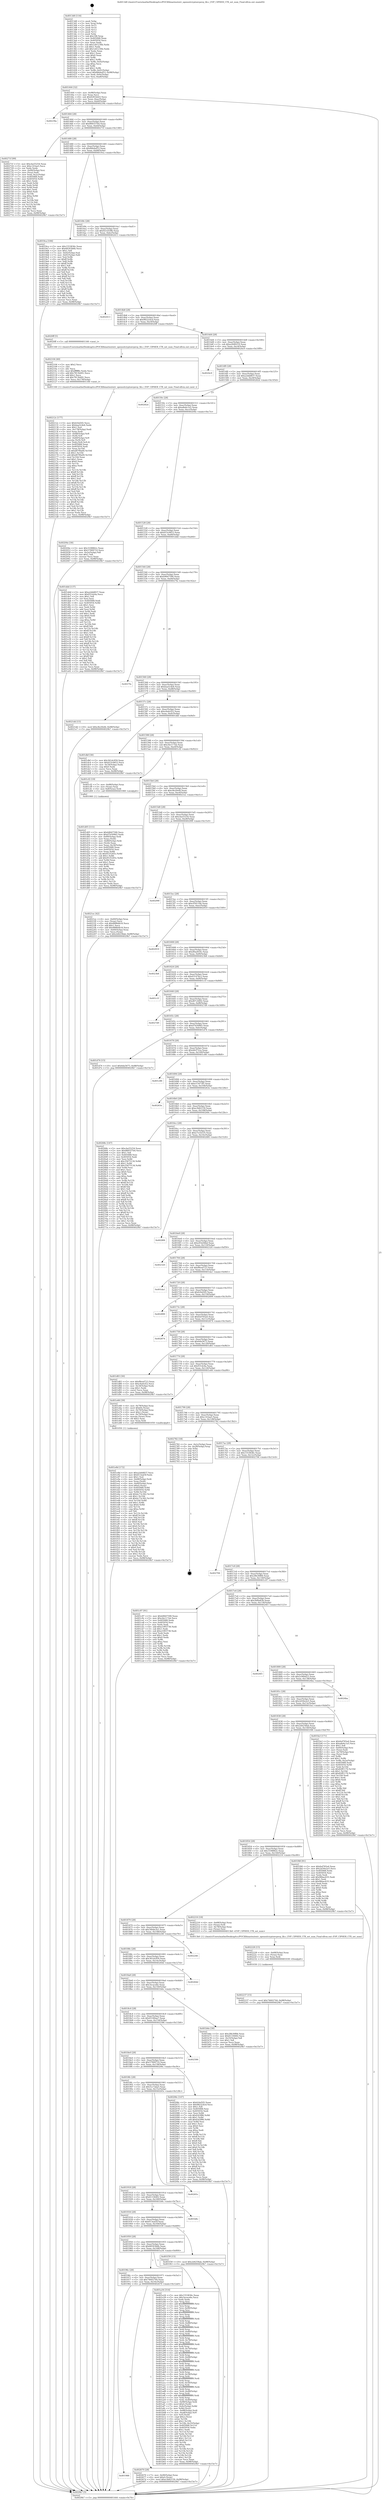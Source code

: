digraph "0x4013d0" {
  label = "0x4013d0 (/mnt/c/Users/mathe/Desktop/tcc/POCII/binaries/extr_opensslcryptoevpevp_lib.c_EVP_CIPHER_CTX_set_num_Final-ollvm.out::main(0))"
  labelloc = "t"
  node[shape=record]

  Entry [label="",width=0.3,height=0.3,shape=circle,fillcolor=black,style=filled]
  "0x401444" [label="{
     0x401444 [32]\l
     | [instrs]\l
     &nbsp;&nbsp;0x401444 \<+6\>: mov -0x98(%rbp),%eax\l
     &nbsp;&nbsp;0x40144a \<+2\>: mov %eax,%ecx\l
     &nbsp;&nbsp;0x40144c \<+6\>: sub $0x8281bb43,%ecx\l
     &nbsp;&nbsp;0x401452 \<+6\>: mov %eax,-0xac(%rbp)\l
     &nbsp;&nbsp;0x401458 \<+6\>: mov %ecx,-0xb0(%rbp)\l
     &nbsp;&nbsp;0x40145e \<+6\>: je 000000000040239a \<main+0xfca\>\l
  }"]
  "0x40239a" [label="{
     0x40239a\l
  }", style=dashed]
  "0x401464" [label="{
     0x401464 [28]\l
     | [instrs]\l
     &nbsp;&nbsp;0x401464 \<+5\>: jmp 0000000000401469 \<main+0x99\>\l
     &nbsp;&nbsp;0x401469 \<+6\>: mov -0xac(%rbp),%eax\l
     &nbsp;&nbsp;0x40146f \<+5\>: sub $0x866557b4,%eax\l
     &nbsp;&nbsp;0x401474 \<+6\>: mov %eax,-0xb4(%rbp)\l
     &nbsp;&nbsp;0x40147a \<+6\>: je 000000000040271f \<main+0x134f\>\l
  }"]
  Exit [label="",width=0.3,height=0.3,shape=circle,fillcolor=black,style=filled,peripheries=2]
  "0x40271f" [label="{
     0x40271f [99]\l
     | [instrs]\l
     &nbsp;&nbsp;0x40271f \<+5\>: mov $0xcba55254,%eax\l
     &nbsp;&nbsp;0x402724 \<+5\>: mov $0xc143aa5,%ecx\l
     &nbsp;&nbsp;0x402729 \<+2\>: xor %edx,%edx\l
     &nbsp;&nbsp;0x40272b \<+7\>: mov -0x90(%rbp),%rsi\l
     &nbsp;&nbsp;0x402732 \<+2\>: mov (%rsi),%edi\l
     &nbsp;&nbsp;0x402734 \<+3\>: mov %edi,-0x2c(%rbp)\l
     &nbsp;&nbsp;0x402737 \<+7\>: mov 0x405068,%edi\l
     &nbsp;&nbsp;0x40273e \<+8\>: mov 0x405054,%r8d\l
     &nbsp;&nbsp;0x402746 \<+3\>: sub $0x1,%edx\l
     &nbsp;&nbsp;0x402749 \<+3\>: mov %edi,%r9d\l
     &nbsp;&nbsp;0x40274c \<+3\>: add %edx,%r9d\l
     &nbsp;&nbsp;0x40274f \<+4\>: imul %r9d,%edi\l
     &nbsp;&nbsp;0x402753 \<+3\>: and $0x1,%edi\l
     &nbsp;&nbsp;0x402756 \<+3\>: cmp $0x0,%edi\l
     &nbsp;&nbsp;0x402759 \<+4\>: sete %r10b\l
     &nbsp;&nbsp;0x40275d \<+4\>: cmp $0xa,%r8d\l
     &nbsp;&nbsp;0x402761 \<+4\>: setl %r11b\l
     &nbsp;&nbsp;0x402765 \<+3\>: mov %r10b,%bl\l
     &nbsp;&nbsp;0x402768 \<+3\>: and %r11b,%bl\l
     &nbsp;&nbsp;0x40276b \<+3\>: xor %r11b,%r10b\l
     &nbsp;&nbsp;0x40276e \<+3\>: or %r10b,%bl\l
     &nbsp;&nbsp;0x402771 \<+3\>: test $0x1,%bl\l
     &nbsp;&nbsp;0x402774 \<+3\>: cmovne %ecx,%eax\l
     &nbsp;&nbsp;0x402777 \<+6\>: mov %eax,-0x98(%rbp)\l
     &nbsp;&nbsp;0x40277d \<+5\>: jmp 00000000004029b7 \<main+0x15e7\>\l
  }"]
  "0x401480" [label="{
     0x401480 [28]\l
     | [instrs]\l
     &nbsp;&nbsp;0x401480 \<+5\>: jmp 0000000000401485 \<main+0xb5\>\l
     &nbsp;&nbsp;0x401485 \<+6\>: mov -0xac(%rbp),%eax\l
     &nbsp;&nbsp;0x40148b \<+5\>: sub $0x8bb4af53,%eax\l
     &nbsp;&nbsp;0x401490 \<+6\>: mov %eax,-0xb8(%rbp)\l
     &nbsp;&nbsp;0x401496 \<+6\>: je 00000000004019ca \<main+0x5fa\>\l
  }"]
  "0x401988" [label="{
     0x401988\l
  }", style=dashed]
  "0x4019ca" [label="{
     0x4019ca [106]\l
     | [instrs]\l
     &nbsp;&nbsp;0x4019ca \<+5\>: mov $0x1553836c,%eax\l
     &nbsp;&nbsp;0x4019cf \<+5\>: mov $0x68303b6b,%ecx\l
     &nbsp;&nbsp;0x4019d4 \<+2\>: mov $0x1,%dl\l
     &nbsp;&nbsp;0x4019d6 \<+7\>: mov -0x92(%rbp),%sil\l
     &nbsp;&nbsp;0x4019dd \<+7\>: mov -0x91(%rbp),%dil\l
     &nbsp;&nbsp;0x4019e4 \<+3\>: mov %sil,%r8b\l
     &nbsp;&nbsp;0x4019e7 \<+4\>: xor $0xff,%r8b\l
     &nbsp;&nbsp;0x4019eb \<+3\>: mov %dil,%r9b\l
     &nbsp;&nbsp;0x4019ee \<+4\>: xor $0xff,%r9b\l
     &nbsp;&nbsp;0x4019f2 \<+3\>: xor $0x1,%dl\l
     &nbsp;&nbsp;0x4019f5 \<+3\>: mov %r8b,%r10b\l
     &nbsp;&nbsp;0x4019f8 \<+4\>: and $0xff,%r10b\l
     &nbsp;&nbsp;0x4019fc \<+3\>: and %dl,%sil\l
     &nbsp;&nbsp;0x4019ff \<+3\>: mov %r9b,%r11b\l
     &nbsp;&nbsp;0x401a02 \<+4\>: and $0xff,%r11b\l
     &nbsp;&nbsp;0x401a06 \<+3\>: and %dl,%dil\l
     &nbsp;&nbsp;0x401a09 \<+3\>: or %sil,%r10b\l
     &nbsp;&nbsp;0x401a0c \<+3\>: or %dil,%r11b\l
     &nbsp;&nbsp;0x401a0f \<+3\>: xor %r11b,%r10b\l
     &nbsp;&nbsp;0x401a12 \<+3\>: or %r9b,%r8b\l
     &nbsp;&nbsp;0x401a15 \<+4\>: xor $0xff,%r8b\l
     &nbsp;&nbsp;0x401a19 \<+3\>: or $0x1,%dl\l
     &nbsp;&nbsp;0x401a1c \<+3\>: and %dl,%r8b\l
     &nbsp;&nbsp;0x401a1f \<+3\>: or %r8b,%r10b\l
     &nbsp;&nbsp;0x401a22 \<+4\>: test $0x1,%r10b\l
     &nbsp;&nbsp;0x401a26 \<+3\>: cmovne %ecx,%eax\l
     &nbsp;&nbsp;0x401a29 \<+6\>: mov %eax,-0x98(%rbp)\l
     &nbsp;&nbsp;0x401a2f \<+5\>: jmp 00000000004029b7 \<main+0x15e7\>\l
  }"]
  "0x40149c" [label="{
     0x40149c [28]\l
     | [instrs]\l
     &nbsp;&nbsp;0x40149c \<+5\>: jmp 00000000004014a1 \<main+0xd1\>\l
     &nbsp;&nbsp;0x4014a1 \<+6\>: mov -0xac(%rbp),%eax\l
     &nbsp;&nbsp;0x4014a7 \<+5\>: sub $0x921d10fb,%eax\l
     &nbsp;&nbsp;0x4014ac \<+6\>: mov %eax,-0xbc(%rbp)\l
     &nbsp;&nbsp;0x4014b2 \<+6\>: je 0000000000402413 \<main+0x1043\>\l
  }"]
  "0x4029b7" [label="{
     0x4029b7 [5]\l
     | [instrs]\l
     &nbsp;&nbsp;0x4029b7 \<+5\>: jmp 0000000000401444 \<main+0x74\>\l
  }"]
  "0x4013d0" [label="{
     0x4013d0 [116]\l
     | [instrs]\l
     &nbsp;&nbsp;0x4013d0 \<+1\>: push %rbp\l
     &nbsp;&nbsp;0x4013d1 \<+3\>: mov %rsp,%rbp\l
     &nbsp;&nbsp;0x4013d4 \<+2\>: push %r15\l
     &nbsp;&nbsp;0x4013d6 \<+2\>: push %r14\l
     &nbsp;&nbsp;0x4013d8 \<+2\>: push %r13\l
     &nbsp;&nbsp;0x4013da \<+2\>: push %r12\l
     &nbsp;&nbsp;0x4013dc \<+1\>: push %rbx\l
     &nbsp;&nbsp;0x4013dd \<+7\>: sub $0x198,%rsp\l
     &nbsp;&nbsp;0x4013e4 \<+7\>: mov 0x405068,%eax\l
     &nbsp;&nbsp;0x4013eb \<+7\>: mov 0x405054,%ecx\l
     &nbsp;&nbsp;0x4013f2 \<+2\>: mov %eax,%edx\l
     &nbsp;&nbsp;0x4013f4 \<+6\>: sub $0x1e61236b,%edx\l
     &nbsp;&nbsp;0x4013fa \<+3\>: sub $0x1,%edx\l
     &nbsp;&nbsp;0x4013fd \<+6\>: add $0x1e61236b,%edx\l
     &nbsp;&nbsp;0x401403 \<+3\>: imul %edx,%eax\l
     &nbsp;&nbsp;0x401406 \<+3\>: and $0x1,%eax\l
     &nbsp;&nbsp;0x401409 \<+3\>: cmp $0x0,%eax\l
     &nbsp;&nbsp;0x40140c \<+4\>: sete %r8b\l
     &nbsp;&nbsp;0x401410 \<+4\>: and $0x1,%r8b\l
     &nbsp;&nbsp;0x401414 \<+7\>: mov %r8b,-0x92(%rbp)\l
     &nbsp;&nbsp;0x40141b \<+3\>: cmp $0xa,%ecx\l
     &nbsp;&nbsp;0x40141e \<+4\>: setl %r8b\l
     &nbsp;&nbsp;0x401422 \<+4\>: and $0x1,%r8b\l
     &nbsp;&nbsp;0x401426 \<+7\>: mov %r8b,-0x91(%rbp)\l
     &nbsp;&nbsp;0x40142d \<+10\>: movl $0x8bb4af53,-0x98(%rbp)\l
     &nbsp;&nbsp;0x401437 \<+6\>: mov %edi,-0x9c(%rbp)\l
     &nbsp;&nbsp;0x40143d \<+7\>: mov %rsi,-0xa8(%rbp)\l
  }"]
  "0x402670" [label="{
     0x402670 [28]\l
     | [instrs]\l
     &nbsp;&nbsp;0x402670 \<+7\>: mov -0x90(%rbp),%rax\l
     &nbsp;&nbsp;0x402677 \<+6\>: movl $0x0,(%rax)\l
     &nbsp;&nbsp;0x40267d \<+10\>: movl $0xe3b82159,-0x98(%rbp)\l
     &nbsp;&nbsp;0x402687 \<+5\>: jmp 00000000004029b7 \<main+0x15e7\>\l
  }"]
  "0x402413" [label="{
     0x402413\l
  }", style=dashed]
  "0x4014b8" [label="{
     0x4014b8 [28]\l
     | [instrs]\l
     &nbsp;&nbsp;0x4014b8 \<+5\>: jmp 00000000004014bd \<main+0xed\>\l
     &nbsp;&nbsp;0x4014bd \<+6\>: mov -0xac(%rbp),%eax\l
     &nbsp;&nbsp;0x4014c3 \<+5\>: sub $0x9822cbcd,%eax\l
     &nbsp;&nbsp;0x4014c8 \<+6\>: mov %eax,-0xc0(%rbp)\l
     &nbsp;&nbsp;0x4014ce \<+6\>: je 00000000004020ff \<main+0xd2f\>\l
  }"]
  "0x402237" [label="{
     0x402237 [15]\l
     | [instrs]\l
     &nbsp;&nbsp;0x402237 \<+10\>: movl $0x74602744,-0x98(%rbp)\l
     &nbsp;&nbsp;0x402241 \<+5\>: jmp 00000000004029b7 \<main+0x15e7\>\l
  }"]
  "0x4020ff" [label="{
     0x4020ff [5]\l
     | [instrs]\l
     &nbsp;&nbsp;0x4020ff \<+5\>: call 0000000000401160 \<next_i\>\l
     | [calls]\l
     &nbsp;&nbsp;0x401160 \{1\} (/mnt/c/Users/mathe/Desktop/tcc/POCII/binaries/extr_opensslcryptoevpevp_lib.c_EVP_CIPHER_CTX_set_num_Final-ollvm.out::next_i)\l
  }"]
  "0x4014d4" [label="{
     0x4014d4 [28]\l
     | [instrs]\l
     &nbsp;&nbsp;0x4014d4 \<+5\>: jmp 00000000004014d9 \<main+0x109\>\l
     &nbsp;&nbsp;0x4014d9 \<+6\>: mov -0xac(%rbp),%eax\l
     &nbsp;&nbsp;0x4014df \<+5\>: sub $0xa2b90219,%eax\l
     &nbsp;&nbsp;0x4014e4 \<+6\>: mov %eax,-0xc4(%rbp)\l
     &nbsp;&nbsp;0x4014ea \<+6\>: je 00000000004024c9 \<main+0x10f9\>\l
  }"]
  "0x402228" [label="{
     0x402228 [15]\l
     | [instrs]\l
     &nbsp;&nbsp;0x402228 \<+4\>: mov -0x68(%rbp),%rax\l
     &nbsp;&nbsp;0x40222c \<+3\>: mov (%rax),%rax\l
     &nbsp;&nbsp;0x40222f \<+3\>: mov %rax,%rdi\l
     &nbsp;&nbsp;0x402232 \<+5\>: call 0000000000401030 \<free@plt\>\l
     | [calls]\l
     &nbsp;&nbsp;0x401030 \{1\} (unknown)\l
  }"]
  "0x4024c9" [label="{
     0x4024c9\l
  }", style=dashed]
  "0x4014f0" [label="{
     0x4014f0 [28]\l
     | [instrs]\l
     &nbsp;&nbsp;0x4014f0 \<+5\>: jmp 00000000004014f5 \<main+0x125\>\l
     &nbsp;&nbsp;0x4014f5 \<+6\>: mov -0xac(%rbp),%eax\l
     &nbsp;&nbsp;0x4014fb \<+5\>: sub $0xa2ddd837,%eax\l
     &nbsp;&nbsp;0x401500 \<+6\>: mov %eax,-0xc8(%rbp)\l
     &nbsp;&nbsp;0x401506 \<+6\>: je 000000000040282d \<main+0x145d\>\l
  }"]
  "0x40212c" [label="{
     0x40212c [177]\l
     | [instrs]\l
     &nbsp;&nbsp;0x40212c \<+5\>: mov $0xfc0ef2f2,%ecx\l
     &nbsp;&nbsp;0x402131 \<+5\>: mov $0xbaa5c4e6,%edx\l
     &nbsp;&nbsp;0x402136 \<+3\>: mov $0x1,%sil\l
     &nbsp;&nbsp;0x402139 \<+6\>: mov -0x178(%rbp),%edi\l
     &nbsp;&nbsp;0x40213f \<+3\>: imul %eax,%edi\l
     &nbsp;&nbsp;0x402142 \<+4\>: mov -0x68(%rbp),%r8\l
     &nbsp;&nbsp;0x402146 \<+3\>: mov (%r8),%r8\l
     &nbsp;&nbsp;0x402149 \<+4\>: mov -0x60(%rbp),%r9\l
     &nbsp;&nbsp;0x40214d \<+3\>: movslq (%r9),%r9\l
     &nbsp;&nbsp;0x402150 \<+4\>: mov %edi,(%r8,%r9,4)\l
     &nbsp;&nbsp;0x402154 \<+7\>: mov 0x405068,%eax\l
     &nbsp;&nbsp;0x40215b \<+7\>: mov 0x405054,%edi\l
     &nbsp;&nbsp;0x402162 \<+3\>: mov %eax,%r10d\l
     &nbsp;&nbsp;0x402165 \<+7\>: sub $0xd07f0a00,%r10d\l
     &nbsp;&nbsp;0x40216c \<+4\>: sub $0x1,%r10d\l
     &nbsp;&nbsp;0x402170 \<+7\>: add $0xd07f0a00,%r10d\l
     &nbsp;&nbsp;0x402177 \<+4\>: imul %r10d,%eax\l
     &nbsp;&nbsp;0x40217b \<+3\>: and $0x1,%eax\l
     &nbsp;&nbsp;0x40217e \<+3\>: cmp $0x0,%eax\l
     &nbsp;&nbsp;0x402181 \<+4\>: sete %r11b\l
     &nbsp;&nbsp;0x402185 \<+3\>: cmp $0xa,%edi\l
     &nbsp;&nbsp;0x402188 \<+3\>: setl %bl\l
     &nbsp;&nbsp;0x40218b \<+3\>: mov %r11b,%r14b\l
     &nbsp;&nbsp;0x40218e \<+4\>: xor $0xff,%r14b\l
     &nbsp;&nbsp;0x402192 \<+3\>: mov %bl,%r15b\l
     &nbsp;&nbsp;0x402195 \<+4\>: xor $0xff,%r15b\l
     &nbsp;&nbsp;0x402199 \<+4\>: xor $0x1,%sil\l
     &nbsp;&nbsp;0x40219d \<+3\>: mov %r14b,%r12b\l
     &nbsp;&nbsp;0x4021a0 \<+4\>: and $0xff,%r12b\l
     &nbsp;&nbsp;0x4021a4 \<+3\>: and %sil,%r11b\l
     &nbsp;&nbsp;0x4021a7 \<+3\>: mov %r15b,%r13b\l
     &nbsp;&nbsp;0x4021aa \<+4\>: and $0xff,%r13b\l
     &nbsp;&nbsp;0x4021ae \<+3\>: and %sil,%bl\l
     &nbsp;&nbsp;0x4021b1 \<+3\>: or %r11b,%r12b\l
     &nbsp;&nbsp;0x4021b4 \<+3\>: or %bl,%r13b\l
     &nbsp;&nbsp;0x4021b7 \<+3\>: xor %r13b,%r12b\l
     &nbsp;&nbsp;0x4021ba \<+3\>: or %r15b,%r14b\l
     &nbsp;&nbsp;0x4021bd \<+4\>: xor $0xff,%r14b\l
     &nbsp;&nbsp;0x4021c1 \<+4\>: or $0x1,%sil\l
     &nbsp;&nbsp;0x4021c5 \<+3\>: and %sil,%r14b\l
     &nbsp;&nbsp;0x4021c8 \<+3\>: or %r14b,%r12b\l
     &nbsp;&nbsp;0x4021cb \<+4\>: test $0x1,%r12b\l
     &nbsp;&nbsp;0x4021cf \<+3\>: cmovne %edx,%ecx\l
     &nbsp;&nbsp;0x4021d2 \<+6\>: mov %ecx,-0x98(%rbp)\l
     &nbsp;&nbsp;0x4021d8 \<+5\>: jmp 00000000004029b7 \<main+0x15e7\>\l
  }"]
  "0x40282d" [label="{
     0x40282d\l
  }", style=dashed]
  "0x40150c" [label="{
     0x40150c [28]\l
     | [instrs]\l
     &nbsp;&nbsp;0x40150c \<+5\>: jmp 0000000000401511 \<main+0x141\>\l
     &nbsp;&nbsp;0x401511 \<+6\>: mov -0xac(%rbp),%eax\l
     &nbsp;&nbsp;0x401517 \<+5\>: sub $0xa8e6c1a5,%eax\l
     &nbsp;&nbsp;0x40151c \<+6\>: mov %eax,-0xcc(%rbp)\l
     &nbsp;&nbsp;0x401522 \<+6\>: je 000000000040204e \<main+0xc7e\>\l
  }"]
  "0x402104" [label="{
     0x402104 [40]\l
     | [instrs]\l
     &nbsp;&nbsp;0x402104 \<+5\>: mov $0x2,%ecx\l
     &nbsp;&nbsp;0x402109 \<+1\>: cltd\l
     &nbsp;&nbsp;0x40210a \<+2\>: idiv %ecx\l
     &nbsp;&nbsp;0x40210c \<+6\>: imul $0xfffffffe,%edx,%ecx\l
     &nbsp;&nbsp;0x402112 \<+6\>: add $0x7813b491,%ecx\l
     &nbsp;&nbsp;0x402118 \<+3\>: add $0x1,%ecx\l
     &nbsp;&nbsp;0x40211b \<+6\>: sub $0x7813b491,%ecx\l
     &nbsp;&nbsp;0x402121 \<+6\>: mov %ecx,-0x178(%rbp)\l
     &nbsp;&nbsp;0x402127 \<+5\>: call 0000000000401160 \<next_i\>\l
     | [calls]\l
     &nbsp;&nbsp;0x401160 \{1\} (/mnt/c/Users/mathe/Desktop/tcc/POCII/binaries/extr_opensslcryptoevpevp_lib.c_EVP_CIPHER_CTX_set_num_Final-ollvm.out::next_i)\l
  }"]
  "0x40204e" [label="{
     0x40204e [30]\l
     | [instrs]\l
     &nbsp;&nbsp;0x40204e \<+5\>: mov $0x3108862c,%eax\l
     &nbsp;&nbsp;0x402053 \<+5\>: mov $0x57909710,%ecx\l
     &nbsp;&nbsp;0x402058 \<+3\>: mov -0x2e(%rbp),%dl\l
     &nbsp;&nbsp;0x40205b \<+3\>: test $0x1,%dl\l
     &nbsp;&nbsp;0x40205e \<+3\>: cmovne %ecx,%eax\l
     &nbsp;&nbsp;0x402061 \<+6\>: mov %eax,-0x98(%rbp)\l
     &nbsp;&nbsp;0x402067 \<+5\>: jmp 00000000004029b7 \<main+0x15e7\>\l
  }"]
  "0x401528" [label="{
     0x401528 [28]\l
     | [instrs]\l
     &nbsp;&nbsp;0x401528 \<+5\>: jmp 000000000040152d \<main+0x15d\>\l
     &nbsp;&nbsp;0x40152d \<+6\>: mov -0xac(%rbp),%eax\l
     &nbsp;&nbsp;0x401533 \<+5\>: sub $0xb53c0653,%eax\l
     &nbsp;&nbsp;0x401538 \<+6\>: mov %eax,-0xd0(%rbp)\l
     &nbsp;&nbsp;0x40153e \<+6\>: je 0000000000401ddd \<main+0xa0d\>\l
  }"]
  "0x401e8d" [label="{
     0x401e8d [172]\l
     | [instrs]\l
     &nbsp;&nbsp;0x401e8d \<+5\>: mov $0xa2ddd837,%ecx\l
     &nbsp;&nbsp;0x401e92 \<+5\>: mov $0x613eaf3f,%edx\l
     &nbsp;&nbsp;0x401e97 \<+3\>: mov $0x1,%sil\l
     &nbsp;&nbsp;0x401e9a \<+4\>: mov -0x68(%rbp),%rdi\l
     &nbsp;&nbsp;0x401e9e \<+3\>: mov %rax,(%rdi)\l
     &nbsp;&nbsp;0x401ea1 \<+4\>: mov -0x60(%rbp),%rax\l
     &nbsp;&nbsp;0x401ea5 \<+6\>: movl $0x0,(%rax)\l
     &nbsp;&nbsp;0x401eab \<+8\>: mov 0x405068,%r8d\l
     &nbsp;&nbsp;0x401eb3 \<+8\>: mov 0x405054,%r9d\l
     &nbsp;&nbsp;0x401ebb \<+3\>: mov %r8d,%r10d\l
     &nbsp;&nbsp;0x401ebe \<+7\>: add $0xbc73c362,%r10d\l
     &nbsp;&nbsp;0x401ec5 \<+4\>: sub $0x1,%r10d\l
     &nbsp;&nbsp;0x401ec9 \<+7\>: sub $0xbc73c362,%r10d\l
     &nbsp;&nbsp;0x401ed0 \<+4\>: imul %r10d,%r8d\l
     &nbsp;&nbsp;0x401ed4 \<+4\>: and $0x1,%r8d\l
     &nbsp;&nbsp;0x401ed8 \<+4\>: cmp $0x0,%r8d\l
     &nbsp;&nbsp;0x401edc \<+4\>: sete %r11b\l
     &nbsp;&nbsp;0x401ee0 \<+4\>: cmp $0xa,%r9d\l
     &nbsp;&nbsp;0x401ee4 \<+3\>: setl %bl\l
     &nbsp;&nbsp;0x401ee7 \<+3\>: mov %r11b,%r14b\l
     &nbsp;&nbsp;0x401eea \<+4\>: xor $0xff,%r14b\l
     &nbsp;&nbsp;0x401eee \<+3\>: mov %bl,%r15b\l
     &nbsp;&nbsp;0x401ef1 \<+4\>: xor $0xff,%r15b\l
     &nbsp;&nbsp;0x401ef5 \<+4\>: xor $0x0,%sil\l
     &nbsp;&nbsp;0x401ef9 \<+3\>: mov %r14b,%r12b\l
     &nbsp;&nbsp;0x401efc \<+4\>: and $0x0,%r12b\l
     &nbsp;&nbsp;0x401f00 \<+3\>: and %sil,%r11b\l
     &nbsp;&nbsp;0x401f03 \<+3\>: mov %r15b,%r13b\l
     &nbsp;&nbsp;0x401f06 \<+4\>: and $0x0,%r13b\l
     &nbsp;&nbsp;0x401f0a \<+3\>: and %sil,%bl\l
     &nbsp;&nbsp;0x401f0d \<+3\>: or %r11b,%r12b\l
     &nbsp;&nbsp;0x401f10 \<+3\>: or %bl,%r13b\l
     &nbsp;&nbsp;0x401f13 \<+3\>: xor %r13b,%r12b\l
     &nbsp;&nbsp;0x401f16 \<+3\>: or %r15b,%r14b\l
     &nbsp;&nbsp;0x401f19 \<+4\>: xor $0xff,%r14b\l
     &nbsp;&nbsp;0x401f1d \<+4\>: or $0x0,%sil\l
     &nbsp;&nbsp;0x401f21 \<+3\>: and %sil,%r14b\l
     &nbsp;&nbsp;0x401f24 \<+3\>: or %r14b,%r12b\l
     &nbsp;&nbsp;0x401f27 \<+4\>: test $0x1,%r12b\l
     &nbsp;&nbsp;0x401f2b \<+3\>: cmovne %edx,%ecx\l
     &nbsp;&nbsp;0x401f2e \<+6\>: mov %ecx,-0x98(%rbp)\l
     &nbsp;&nbsp;0x401f34 \<+5\>: jmp 00000000004029b7 \<main+0x15e7\>\l
  }"]
  "0x401ddd" [label="{
     0x401ddd [137]\l
     | [instrs]\l
     &nbsp;&nbsp;0x401ddd \<+5\>: mov $0xa2ddd837,%eax\l
     &nbsp;&nbsp;0x401de2 \<+5\>: mov $0x931dc6a,%ecx\l
     &nbsp;&nbsp;0x401de7 \<+2\>: mov $0x1,%dl\l
     &nbsp;&nbsp;0x401de9 \<+2\>: xor %esi,%esi\l
     &nbsp;&nbsp;0x401deb \<+7\>: mov 0x405068,%edi\l
     &nbsp;&nbsp;0x401df2 \<+8\>: mov 0x405054,%r8d\l
     &nbsp;&nbsp;0x401dfa \<+3\>: sub $0x1,%esi\l
     &nbsp;&nbsp;0x401dfd \<+3\>: mov %edi,%r9d\l
     &nbsp;&nbsp;0x401e00 \<+3\>: add %esi,%r9d\l
     &nbsp;&nbsp;0x401e03 \<+4\>: imul %r9d,%edi\l
     &nbsp;&nbsp;0x401e07 \<+3\>: and $0x1,%edi\l
     &nbsp;&nbsp;0x401e0a \<+3\>: cmp $0x0,%edi\l
     &nbsp;&nbsp;0x401e0d \<+4\>: sete %r10b\l
     &nbsp;&nbsp;0x401e11 \<+4\>: cmp $0xa,%r8d\l
     &nbsp;&nbsp;0x401e15 \<+4\>: setl %r11b\l
     &nbsp;&nbsp;0x401e19 \<+3\>: mov %r10b,%bl\l
     &nbsp;&nbsp;0x401e1c \<+3\>: xor $0xff,%bl\l
     &nbsp;&nbsp;0x401e1f \<+3\>: mov %r11b,%r14b\l
     &nbsp;&nbsp;0x401e22 \<+4\>: xor $0xff,%r14b\l
     &nbsp;&nbsp;0x401e26 \<+3\>: xor $0x1,%dl\l
     &nbsp;&nbsp;0x401e29 \<+3\>: mov %bl,%r15b\l
     &nbsp;&nbsp;0x401e2c \<+4\>: and $0xff,%r15b\l
     &nbsp;&nbsp;0x401e30 \<+3\>: and %dl,%r10b\l
     &nbsp;&nbsp;0x401e33 \<+3\>: mov %r14b,%r12b\l
     &nbsp;&nbsp;0x401e36 \<+4\>: and $0xff,%r12b\l
     &nbsp;&nbsp;0x401e3a \<+3\>: and %dl,%r11b\l
     &nbsp;&nbsp;0x401e3d \<+3\>: or %r10b,%r15b\l
     &nbsp;&nbsp;0x401e40 \<+3\>: or %r11b,%r12b\l
     &nbsp;&nbsp;0x401e43 \<+3\>: xor %r12b,%r15b\l
     &nbsp;&nbsp;0x401e46 \<+3\>: or %r14b,%bl\l
     &nbsp;&nbsp;0x401e49 \<+3\>: xor $0xff,%bl\l
     &nbsp;&nbsp;0x401e4c \<+3\>: or $0x1,%dl\l
     &nbsp;&nbsp;0x401e4f \<+2\>: and %dl,%bl\l
     &nbsp;&nbsp;0x401e51 \<+3\>: or %bl,%r15b\l
     &nbsp;&nbsp;0x401e54 \<+4\>: test $0x1,%r15b\l
     &nbsp;&nbsp;0x401e58 \<+3\>: cmovne %ecx,%eax\l
     &nbsp;&nbsp;0x401e5b \<+6\>: mov %eax,-0x98(%rbp)\l
     &nbsp;&nbsp;0x401e61 \<+5\>: jmp 00000000004029b7 \<main+0x15e7\>\l
  }"]
  "0x401544" [label="{
     0x401544 [28]\l
     | [instrs]\l
     &nbsp;&nbsp;0x401544 \<+5\>: jmp 0000000000401549 \<main+0x179\>\l
     &nbsp;&nbsp;0x401549 \<+6\>: mov -0xac(%rbp),%eax\l
     &nbsp;&nbsp;0x40154f \<+5\>: sub $0xb9647590,%eax\l
     &nbsp;&nbsp;0x401554 \<+6\>: mov %eax,-0xd4(%rbp)\l
     &nbsp;&nbsp;0x40155a \<+6\>: je 00000000004027fa \<main+0x142a\>\l
  }"]
  "0x401d05" [label="{
     0x401d05 [111]\l
     | [instrs]\l
     &nbsp;&nbsp;0x401d05 \<+5\>: mov $0xb9647590,%ecx\l
     &nbsp;&nbsp;0x401d0a \<+5\>: mov $0xd7b50965,%edx\l
     &nbsp;&nbsp;0x401d0f \<+4\>: mov -0x80(%rbp),%rdi\l
     &nbsp;&nbsp;0x401d13 \<+2\>: mov %eax,(%rdi)\l
     &nbsp;&nbsp;0x401d15 \<+4\>: mov -0x80(%rbp),%rdi\l
     &nbsp;&nbsp;0x401d19 \<+2\>: mov (%rdi),%eax\l
     &nbsp;&nbsp;0x401d1b \<+3\>: mov %eax,-0x34(%rbp)\l
     &nbsp;&nbsp;0x401d1e \<+7\>: mov 0x405068,%eax\l
     &nbsp;&nbsp;0x401d25 \<+7\>: mov 0x405054,%esi\l
     &nbsp;&nbsp;0x401d2c \<+3\>: mov %eax,%r8d\l
     &nbsp;&nbsp;0x401d2f \<+7\>: sub $0x9535265c,%r8d\l
     &nbsp;&nbsp;0x401d36 \<+4\>: sub $0x1,%r8d\l
     &nbsp;&nbsp;0x401d3a \<+7\>: add $0x9535265c,%r8d\l
     &nbsp;&nbsp;0x401d41 \<+4\>: imul %r8d,%eax\l
     &nbsp;&nbsp;0x401d45 \<+3\>: and $0x1,%eax\l
     &nbsp;&nbsp;0x401d48 \<+3\>: cmp $0x0,%eax\l
     &nbsp;&nbsp;0x401d4b \<+4\>: sete %r9b\l
     &nbsp;&nbsp;0x401d4f \<+3\>: cmp $0xa,%esi\l
     &nbsp;&nbsp;0x401d52 \<+4\>: setl %r10b\l
     &nbsp;&nbsp;0x401d56 \<+3\>: mov %r9b,%r11b\l
     &nbsp;&nbsp;0x401d59 \<+3\>: and %r10b,%r11b\l
     &nbsp;&nbsp;0x401d5c \<+3\>: xor %r10b,%r9b\l
     &nbsp;&nbsp;0x401d5f \<+3\>: or %r9b,%r11b\l
     &nbsp;&nbsp;0x401d62 \<+4\>: test $0x1,%r11b\l
     &nbsp;&nbsp;0x401d66 \<+3\>: cmovne %edx,%ecx\l
     &nbsp;&nbsp;0x401d69 \<+6\>: mov %ecx,-0x98(%rbp)\l
     &nbsp;&nbsp;0x401d6f \<+5\>: jmp 00000000004029b7 \<main+0x15e7\>\l
  }"]
  "0x4027fa" [label="{
     0x4027fa\l
  }", style=dashed]
  "0x401560" [label="{
     0x401560 [28]\l
     | [instrs]\l
     &nbsp;&nbsp;0x401560 \<+5\>: jmp 0000000000401565 \<main+0x195\>\l
     &nbsp;&nbsp;0x401565 \<+6\>: mov -0xac(%rbp),%eax\l
     &nbsp;&nbsp;0x40156b \<+5\>: sub $0xbaa5c4e6,%eax\l
     &nbsp;&nbsp;0x401570 \<+6\>: mov %eax,-0xd8(%rbp)\l
     &nbsp;&nbsp;0x401576 \<+6\>: je 00000000004021dd \<main+0xe0d\>\l
  }"]
  "0x40196c" [label="{
     0x40196c [28]\l
     | [instrs]\l
     &nbsp;&nbsp;0x40196c \<+5\>: jmp 0000000000401971 \<main+0x5a1\>\l
     &nbsp;&nbsp;0x401971 \<+6\>: mov -0xac(%rbp),%eax\l
     &nbsp;&nbsp;0x401977 \<+5\>: sub $0x74602744,%eax\l
     &nbsp;&nbsp;0x40197c \<+6\>: mov %eax,-0x16c(%rbp)\l
     &nbsp;&nbsp;0x401982 \<+6\>: je 0000000000402670 \<main+0x12a0\>\l
  }"]
  "0x4021dd" [label="{
     0x4021dd [15]\l
     | [instrs]\l
     &nbsp;&nbsp;0x4021dd \<+10\>: movl $0xc8e20efd,-0x98(%rbp)\l
     &nbsp;&nbsp;0x4021e7 \<+5\>: jmp 00000000004029b7 \<main+0x15e7\>\l
  }"]
  "0x40157c" [label="{
     0x40157c [28]\l
     | [instrs]\l
     &nbsp;&nbsp;0x40157c \<+5\>: jmp 0000000000401581 \<main+0x1b1\>\l
     &nbsp;&nbsp;0x401581 \<+6\>: mov -0xac(%rbp),%eax\l
     &nbsp;&nbsp;0x401587 \<+5\>: sub $0xc6a4cf22,%eax\l
     &nbsp;&nbsp;0x40158c \<+6\>: mov %eax,-0xdc(%rbp)\l
     &nbsp;&nbsp;0x401592 \<+6\>: je 0000000000401dbf \<main+0x9ef\>\l
  }"]
  "0x401a34" [label="{
     0x401a34 [314]\l
     | [instrs]\l
     &nbsp;&nbsp;0x401a34 \<+5\>: mov $0x1553836c,%eax\l
     &nbsp;&nbsp;0x401a39 \<+5\>: mov $0x3ecace6e,%ecx\l
     &nbsp;&nbsp;0x401a3e \<+2\>: xor %edx,%edx\l
     &nbsp;&nbsp;0x401a40 \<+3\>: mov %rsp,%rsi\l
     &nbsp;&nbsp;0x401a43 \<+4\>: add $0xfffffffffffffff0,%rsi\l
     &nbsp;&nbsp;0x401a47 \<+3\>: mov %rsi,%rsp\l
     &nbsp;&nbsp;0x401a4a \<+7\>: mov %rsi,-0x90(%rbp)\l
     &nbsp;&nbsp;0x401a51 \<+3\>: mov %rsp,%rsi\l
     &nbsp;&nbsp;0x401a54 \<+4\>: add $0xfffffffffffffff0,%rsi\l
     &nbsp;&nbsp;0x401a58 \<+3\>: mov %rsi,%rsp\l
     &nbsp;&nbsp;0x401a5b \<+3\>: mov %rsp,%rdi\l
     &nbsp;&nbsp;0x401a5e \<+4\>: add $0xfffffffffffffff0,%rdi\l
     &nbsp;&nbsp;0x401a62 \<+3\>: mov %rdi,%rsp\l
     &nbsp;&nbsp;0x401a65 \<+7\>: mov %rdi,-0x88(%rbp)\l
     &nbsp;&nbsp;0x401a6c \<+3\>: mov %rsp,%rdi\l
     &nbsp;&nbsp;0x401a6f \<+4\>: add $0xfffffffffffffff0,%rdi\l
     &nbsp;&nbsp;0x401a73 \<+3\>: mov %rdi,%rsp\l
     &nbsp;&nbsp;0x401a76 \<+4\>: mov %rdi,-0x80(%rbp)\l
     &nbsp;&nbsp;0x401a7a \<+3\>: mov %rsp,%rdi\l
     &nbsp;&nbsp;0x401a7d \<+4\>: add $0xfffffffffffffff0,%rdi\l
     &nbsp;&nbsp;0x401a81 \<+3\>: mov %rdi,%rsp\l
     &nbsp;&nbsp;0x401a84 \<+4\>: mov %rdi,-0x78(%rbp)\l
     &nbsp;&nbsp;0x401a88 \<+3\>: mov %rsp,%rdi\l
     &nbsp;&nbsp;0x401a8b \<+4\>: add $0xfffffffffffffff0,%rdi\l
     &nbsp;&nbsp;0x401a8f \<+3\>: mov %rdi,%rsp\l
     &nbsp;&nbsp;0x401a92 \<+4\>: mov %rdi,-0x70(%rbp)\l
     &nbsp;&nbsp;0x401a96 \<+3\>: mov %rsp,%rdi\l
     &nbsp;&nbsp;0x401a99 \<+4\>: add $0xfffffffffffffff0,%rdi\l
     &nbsp;&nbsp;0x401a9d \<+3\>: mov %rdi,%rsp\l
     &nbsp;&nbsp;0x401aa0 \<+4\>: mov %rdi,-0x68(%rbp)\l
     &nbsp;&nbsp;0x401aa4 \<+3\>: mov %rsp,%rdi\l
     &nbsp;&nbsp;0x401aa7 \<+4\>: add $0xfffffffffffffff0,%rdi\l
     &nbsp;&nbsp;0x401aab \<+3\>: mov %rdi,%rsp\l
     &nbsp;&nbsp;0x401aae \<+4\>: mov %rdi,-0x60(%rbp)\l
     &nbsp;&nbsp;0x401ab2 \<+3\>: mov %rsp,%rdi\l
     &nbsp;&nbsp;0x401ab5 \<+4\>: add $0xfffffffffffffff0,%rdi\l
     &nbsp;&nbsp;0x401ab9 \<+3\>: mov %rdi,%rsp\l
     &nbsp;&nbsp;0x401abc \<+4\>: mov %rdi,-0x58(%rbp)\l
     &nbsp;&nbsp;0x401ac0 \<+3\>: mov %rsp,%rdi\l
     &nbsp;&nbsp;0x401ac3 \<+4\>: add $0xfffffffffffffff0,%rdi\l
     &nbsp;&nbsp;0x401ac7 \<+3\>: mov %rdi,%rsp\l
     &nbsp;&nbsp;0x401aca \<+4\>: mov %rdi,-0x50(%rbp)\l
     &nbsp;&nbsp;0x401ace \<+3\>: mov %rsp,%rdi\l
     &nbsp;&nbsp;0x401ad1 \<+4\>: add $0xfffffffffffffff0,%rdi\l
     &nbsp;&nbsp;0x401ad5 \<+3\>: mov %rdi,%rsp\l
     &nbsp;&nbsp;0x401ad8 \<+4\>: mov %rdi,-0x48(%rbp)\l
     &nbsp;&nbsp;0x401adc \<+3\>: mov %rsp,%rdi\l
     &nbsp;&nbsp;0x401adf \<+4\>: add $0xfffffffffffffff0,%rdi\l
     &nbsp;&nbsp;0x401ae3 \<+3\>: mov %rdi,%rsp\l
     &nbsp;&nbsp;0x401ae6 \<+4\>: mov %rdi,-0x40(%rbp)\l
     &nbsp;&nbsp;0x401aea \<+7\>: mov -0x90(%rbp),%rdi\l
     &nbsp;&nbsp;0x401af1 \<+6\>: movl $0x0,(%rdi)\l
     &nbsp;&nbsp;0x401af7 \<+7\>: mov -0x9c(%rbp),%r8d\l
     &nbsp;&nbsp;0x401afe \<+3\>: mov %r8d,(%rsi)\l
     &nbsp;&nbsp;0x401b01 \<+7\>: mov -0x88(%rbp),%rdi\l
     &nbsp;&nbsp;0x401b08 \<+7\>: mov -0xa8(%rbp),%r9\l
     &nbsp;&nbsp;0x401b0f \<+3\>: mov %r9,(%rdi)\l
     &nbsp;&nbsp;0x401b12 \<+3\>: cmpl $0x2,(%rsi)\l
     &nbsp;&nbsp;0x401b15 \<+4\>: setne %r10b\l
     &nbsp;&nbsp;0x401b19 \<+4\>: and $0x1,%r10b\l
     &nbsp;&nbsp;0x401b1d \<+4\>: mov %r10b,-0x35(%rbp)\l
     &nbsp;&nbsp;0x401b21 \<+8\>: mov 0x405068,%r11d\l
     &nbsp;&nbsp;0x401b29 \<+7\>: mov 0x405054,%ebx\l
     &nbsp;&nbsp;0x401b30 \<+3\>: sub $0x1,%edx\l
     &nbsp;&nbsp;0x401b33 \<+3\>: mov %r11d,%r14d\l
     &nbsp;&nbsp;0x401b36 \<+3\>: add %edx,%r14d\l
     &nbsp;&nbsp;0x401b39 \<+4\>: imul %r14d,%r11d\l
     &nbsp;&nbsp;0x401b3d \<+4\>: and $0x1,%r11d\l
     &nbsp;&nbsp;0x401b41 \<+4\>: cmp $0x0,%r11d\l
     &nbsp;&nbsp;0x401b45 \<+4\>: sete %r10b\l
     &nbsp;&nbsp;0x401b49 \<+3\>: cmp $0xa,%ebx\l
     &nbsp;&nbsp;0x401b4c \<+4\>: setl %r15b\l
     &nbsp;&nbsp;0x401b50 \<+3\>: mov %r10b,%r12b\l
     &nbsp;&nbsp;0x401b53 \<+3\>: and %r15b,%r12b\l
     &nbsp;&nbsp;0x401b56 \<+3\>: xor %r15b,%r10b\l
     &nbsp;&nbsp;0x401b59 \<+3\>: or %r10b,%r12b\l
     &nbsp;&nbsp;0x401b5c \<+4\>: test $0x1,%r12b\l
     &nbsp;&nbsp;0x401b60 \<+3\>: cmovne %ecx,%eax\l
     &nbsp;&nbsp;0x401b63 \<+6\>: mov %eax,-0x98(%rbp)\l
     &nbsp;&nbsp;0x401b69 \<+5\>: jmp 00000000004029b7 \<main+0x15e7\>\l
  }"]
  "0x401dbf" [label="{
     0x401dbf [30]\l
     | [instrs]\l
     &nbsp;&nbsp;0x401dbf \<+5\>: mov $0x361dc959,%eax\l
     &nbsp;&nbsp;0x401dc4 \<+5\>: mov $0xb53c0653,%ecx\l
     &nbsp;&nbsp;0x401dc9 \<+3\>: mov -0x34(%rbp),%edx\l
     &nbsp;&nbsp;0x401dcc \<+3\>: cmp $0x0,%edx\l
     &nbsp;&nbsp;0x401dcf \<+3\>: cmove %ecx,%eax\l
     &nbsp;&nbsp;0x401dd2 \<+6\>: mov %eax,-0x98(%rbp)\l
     &nbsp;&nbsp;0x401dd8 \<+5\>: jmp 00000000004029b7 \<main+0x15e7\>\l
  }"]
  "0x401598" [label="{
     0x401598 [28]\l
     | [instrs]\l
     &nbsp;&nbsp;0x401598 \<+5\>: jmp 000000000040159d \<main+0x1cd\>\l
     &nbsp;&nbsp;0x40159d \<+6\>: mov -0xac(%rbp),%eax\l
     &nbsp;&nbsp;0x4015a3 \<+5\>: sub $0xc6e117eb,%eax\l
     &nbsp;&nbsp;0x4015a8 \<+6\>: mov %eax,-0xe0(%rbp)\l
     &nbsp;&nbsp;0x4015ae \<+6\>: je 0000000000401cf2 \<main+0x922\>\l
  }"]
  "0x401950" [label="{
     0x401950 [28]\l
     | [instrs]\l
     &nbsp;&nbsp;0x401950 \<+5\>: jmp 0000000000401955 \<main+0x585\>\l
     &nbsp;&nbsp;0x401955 \<+6\>: mov -0xac(%rbp),%eax\l
     &nbsp;&nbsp;0x40195b \<+5\>: sub $0x68303b6b,%eax\l
     &nbsp;&nbsp;0x401960 \<+6\>: mov %eax,-0x168(%rbp)\l
     &nbsp;&nbsp;0x401966 \<+6\>: je 0000000000401a34 \<main+0x664\>\l
  }"]
  "0x401cf2" [label="{
     0x401cf2 [19]\l
     | [instrs]\l
     &nbsp;&nbsp;0x401cf2 \<+7\>: mov -0x88(%rbp),%rax\l
     &nbsp;&nbsp;0x401cf9 \<+3\>: mov (%rax),%rax\l
     &nbsp;&nbsp;0x401cfc \<+4\>: mov 0x8(%rax),%rdi\l
     &nbsp;&nbsp;0x401d00 \<+5\>: call 0000000000401060 \<atoi@plt\>\l
     | [calls]\l
     &nbsp;&nbsp;0x401060 \{1\} (unknown)\l
  }"]
  "0x4015b4" [label="{
     0x4015b4 [28]\l
     | [instrs]\l
     &nbsp;&nbsp;0x4015b4 \<+5\>: jmp 00000000004015b9 \<main+0x1e9\>\l
     &nbsp;&nbsp;0x4015b9 \<+6\>: mov -0xac(%rbp),%eax\l
     &nbsp;&nbsp;0x4015bf \<+5\>: sub $0xc8e20efd,%eax\l
     &nbsp;&nbsp;0x4015c4 \<+6\>: mov %eax,-0xe4(%rbp)\l
     &nbsp;&nbsp;0x4015ca \<+6\>: je 00000000004021ec \<main+0xe1c\>\l
  }"]
  "0x401f39" [label="{
     0x401f39 [15]\l
     | [instrs]\l
     &nbsp;&nbsp;0x401f39 \<+10\>: movl $0x2d4258ab,-0x98(%rbp)\l
     &nbsp;&nbsp;0x401f43 \<+5\>: jmp 00000000004029b7 \<main+0x15e7\>\l
  }"]
  "0x4021ec" [label="{
     0x4021ec [42]\l
     | [instrs]\l
     &nbsp;&nbsp;0x4021ec \<+4\>: mov -0x60(%rbp),%rax\l
     &nbsp;&nbsp;0x4021f0 \<+2\>: mov (%rax),%ecx\l
     &nbsp;&nbsp;0x4021f2 \<+6\>: sub $0x8886db16,%ecx\l
     &nbsp;&nbsp;0x4021f8 \<+3\>: add $0x1,%ecx\l
     &nbsp;&nbsp;0x4021fb \<+6\>: add $0x8886db16,%ecx\l
     &nbsp;&nbsp;0x402201 \<+4\>: mov -0x60(%rbp),%rax\l
     &nbsp;&nbsp;0x402205 \<+2\>: mov %ecx,(%rax)\l
     &nbsp;&nbsp;0x402207 \<+10\>: movl $0x2d4258ab,-0x98(%rbp)\l
     &nbsp;&nbsp;0x402211 \<+5\>: jmp 00000000004029b7 \<main+0x15e7\>\l
  }"]
  "0x4015d0" [label="{
     0x4015d0 [28]\l
     | [instrs]\l
     &nbsp;&nbsp;0x4015d0 \<+5\>: jmp 00000000004015d5 \<main+0x205\>\l
     &nbsp;&nbsp;0x4015d5 \<+6\>: mov -0xac(%rbp),%eax\l
     &nbsp;&nbsp;0x4015db \<+5\>: sub $0xcba55254,%eax\l
     &nbsp;&nbsp;0x4015e0 \<+6\>: mov %eax,-0xe8(%rbp)\l
     &nbsp;&nbsp;0x4015e6 \<+6\>: je 000000000040299f \<main+0x15cf\>\l
  }"]
  "0x401934" [label="{
     0x401934 [28]\l
     | [instrs]\l
     &nbsp;&nbsp;0x401934 \<+5\>: jmp 0000000000401939 \<main+0x569\>\l
     &nbsp;&nbsp;0x401939 \<+6\>: mov -0xac(%rbp),%eax\l
     &nbsp;&nbsp;0x40193f \<+5\>: sub $0x613eaf3f,%eax\l
     &nbsp;&nbsp;0x401944 \<+6\>: mov %eax,-0x164(%rbp)\l
     &nbsp;&nbsp;0x40194a \<+6\>: je 0000000000401f39 \<main+0xb69\>\l
  }"]
  "0x40299f" [label="{
     0x40299f\l
  }", style=dashed]
  "0x4015ec" [label="{
     0x4015ec [28]\l
     | [instrs]\l
     &nbsp;&nbsp;0x4015ec \<+5\>: jmp 00000000004015f1 \<main+0x221\>\l
     &nbsp;&nbsp;0x4015f1 \<+6\>: mov -0xac(%rbp),%eax\l
     &nbsp;&nbsp;0x4015f7 \<+5\>: sub $0xcf5911bb,%eax\l
     &nbsp;&nbsp;0x4015fc \<+6\>: mov %eax,-0xec(%rbp)\l
     &nbsp;&nbsp;0x401602 \<+6\>: je 0000000000402919 \<main+0x1549\>\l
  }"]
  "0x401b8c" [label="{
     0x401b8c\l
  }", style=dashed]
  "0x402919" [label="{
     0x402919\l
  }", style=dashed]
  "0x401608" [label="{
     0x401608 [28]\l
     | [instrs]\l
     &nbsp;&nbsp;0x401608 \<+5\>: jmp 000000000040160d \<main+0x23d\>\l
     &nbsp;&nbsp;0x40160d \<+6\>: mov -0xac(%rbp),%eax\l
     &nbsp;&nbsp;0x401613 \<+5\>: sub $0xd0ae816c,%eax\l
     &nbsp;&nbsp;0x401618 \<+6\>: mov %eax,-0xf0(%rbp)\l
     &nbsp;&nbsp;0x40161e \<+6\>: je 00000000004023b8 \<main+0xfe8\>\l
  }"]
  "0x401918" [label="{
     0x401918 [28]\l
     | [instrs]\l
     &nbsp;&nbsp;0x401918 \<+5\>: jmp 000000000040191d \<main+0x54d\>\l
     &nbsp;&nbsp;0x40191d \<+6\>: mov -0xac(%rbp),%eax\l
     &nbsp;&nbsp;0x401923 \<+5\>: sub $0x613364f2,%eax\l
     &nbsp;&nbsp;0x401928 \<+6\>: mov %eax,-0x160(%rbp)\l
     &nbsp;&nbsp;0x40192e \<+6\>: je 0000000000401b8c \<main+0x7bc\>\l
  }"]
  "0x4023b8" [label="{
     0x4023b8\l
  }", style=dashed]
  "0x401624" [label="{
     0x401624 [28]\l
     | [instrs]\l
     &nbsp;&nbsp;0x401624 \<+5\>: jmp 0000000000401629 \<main+0x259\>\l
     &nbsp;&nbsp;0x401629 \<+6\>: mov -0xac(%rbp),%eax\l
     &nbsp;&nbsp;0x40162f \<+5\>: sub $0xd3147bc2,%eax\l
     &nbsp;&nbsp;0x401634 \<+6\>: mov %eax,-0xf4(%rbp)\l
     &nbsp;&nbsp;0x40163a \<+6\>: je 0000000000401c1f \<main+0x84f\>\l
  }"]
  "0x40265c" [label="{
     0x40265c\l
  }", style=dashed]
  "0x401c1f" [label="{
     0x401c1f\l
  }", style=dashed]
  "0x401640" [label="{
     0x401640 [28]\l
     | [instrs]\l
     &nbsp;&nbsp;0x401640 \<+5\>: jmp 0000000000401645 \<main+0x275\>\l
     &nbsp;&nbsp;0x401645 \<+6\>: mov -0xac(%rbp),%eax\l
     &nbsp;&nbsp;0x40164b \<+5\>: sub $0xd67c4492,%eax\l
     &nbsp;&nbsp;0x401650 \<+6\>: mov %eax,-0xf8(%rbp)\l
     &nbsp;&nbsp;0x401656 \<+6\>: je 00000000004027d9 \<main+0x1409\>\l
  }"]
  "0x4018fc" [label="{
     0x4018fc [28]\l
     | [instrs]\l
     &nbsp;&nbsp;0x4018fc \<+5\>: jmp 0000000000401901 \<main+0x531\>\l
     &nbsp;&nbsp;0x401901 \<+6\>: mov -0xac(%rbp),%eax\l
     &nbsp;&nbsp;0x401907 \<+5\>: sub $0x5cc7aba5,%eax\l
     &nbsp;&nbsp;0x40190c \<+6\>: mov %eax,-0x15c(%rbp)\l
     &nbsp;&nbsp;0x401912 \<+6\>: je 000000000040265c \<main+0x128c\>\l
  }"]
  "0x4027d9" [label="{
     0x4027d9\l
  }", style=dashed]
  "0x40165c" [label="{
     0x40165c [28]\l
     | [instrs]\l
     &nbsp;&nbsp;0x40165c \<+5\>: jmp 0000000000401661 \<main+0x291\>\l
     &nbsp;&nbsp;0x401661 \<+6\>: mov -0xac(%rbp),%eax\l
     &nbsp;&nbsp;0x401667 \<+5\>: sub $0xd7b50965,%eax\l
     &nbsp;&nbsp;0x40166c \<+6\>: mov %eax,-0xfc(%rbp)\l
     &nbsp;&nbsp;0x401672 \<+6\>: je 0000000000401d74 \<main+0x9a4\>\l
  }"]
  "0x40206c" [label="{
     0x40206c [147]\l
     | [instrs]\l
     &nbsp;&nbsp;0x40206c \<+5\>: mov $0xfc0ef2f2,%eax\l
     &nbsp;&nbsp;0x402071 \<+5\>: mov $0x9822cbcd,%ecx\l
     &nbsp;&nbsp;0x402076 \<+2\>: mov $0x1,%dl\l
     &nbsp;&nbsp;0x402078 \<+7\>: mov 0x405068,%esi\l
     &nbsp;&nbsp;0x40207f \<+7\>: mov 0x405054,%edi\l
     &nbsp;&nbsp;0x402086 \<+3\>: mov %esi,%r8d\l
     &nbsp;&nbsp;0x402089 \<+7\>: sub $0xfcb5f86,%r8d\l
     &nbsp;&nbsp;0x402090 \<+4\>: sub $0x1,%r8d\l
     &nbsp;&nbsp;0x402094 \<+7\>: add $0xfcb5f86,%r8d\l
     &nbsp;&nbsp;0x40209b \<+4\>: imul %r8d,%esi\l
     &nbsp;&nbsp;0x40209f \<+3\>: and $0x1,%esi\l
     &nbsp;&nbsp;0x4020a2 \<+3\>: cmp $0x0,%esi\l
     &nbsp;&nbsp;0x4020a5 \<+4\>: sete %r9b\l
     &nbsp;&nbsp;0x4020a9 \<+3\>: cmp $0xa,%edi\l
     &nbsp;&nbsp;0x4020ac \<+4\>: setl %r10b\l
     &nbsp;&nbsp;0x4020b0 \<+3\>: mov %r9b,%r11b\l
     &nbsp;&nbsp;0x4020b3 \<+4\>: xor $0xff,%r11b\l
     &nbsp;&nbsp;0x4020b7 \<+3\>: mov %r10b,%bl\l
     &nbsp;&nbsp;0x4020ba \<+3\>: xor $0xff,%bl\l
     &nbsp;&nbsp;0x4020bd \<+3\>: xor $0x0,%dl\l
     &nbsp;&nbsp;0x4020c0 \<+3\>: mov %r11b,%r14b\l
     &nbsp;&nbsp;0x4020c3 \<+4\>: and $0x0,%r14b\l
     &nbsp;&nbsp;0x4020c7 \<+3\>: and %dl,%r9b\l
     &nbsp;&nbsp;0x4020ca \<+3\>: mov %bl,%r15b\l
     &nbsp;&nbsp;0x4020cd \<+4\>: and $0x0,%r15b\l
     &nbsp;&nbsp;0x4020d1 \<+3\>: and %dl,%r10b\l
     &nbsp;&nbsp;0x4020d4 \<+3\>: or %r9b,%r14b\l
     &nbsp;&nbsp;0x4020d7 \<+3\>: or %r10b,%r15b\l
     &nbsp;&nbsp;0x4020da \<+3\>: xor %r15b,%r14b\l
     &nbsp;&nbsp;0x4020dd \<+3\>: or %bl,%r11b\l
     &nbsp;&nbsp;0x4020e0 \<+4\>: xor $0xff,%r11b\l
     &nbsp;&nbsp;0x4020e4 \<+3\>: or $0x0,%dl\l
     &nbsp;&nbsp;0x4020e7 \<+3\>: and %dl,%r11b\l
     &nbsp;&nbsp;0x4020ea \<+3\>: or %r11b,%r14b\l
     &nbsp;&nbsp;0x4020ed \<+4\>: test $0x1,%r14b\l
     &nbsp;&nbsp;0x4020f1 \<+3\>: cmovne %ecx,%eax\l
     &nbsp;&nbsp;0x4020f4 \<+6\>: mov %eax,-0x98(%rbp)\l
     &nbsp;&nbsp;0x4020fa \<+5\>: jmp 00000000004029b7 \<main+0x15e7\>\l
  }"]
  "0x401d74" [label="{
     0x401d74 [15]\l
     | [instrs]\l
     &nbsp;&nbsp;0x401d74 \<+10\>: movl $0x6da5675,-0x98(%rbp)\l
     &nbsp;&nbsp;0x401d7e \<+5\>: jmp 00000000004029b7 \<main+0x15e7\>\l
  }"]
  "0x401678" [label="{
     0x401678 [28]\l
     | [instrs]\l
     &nbsp;&nbsp;0x401678 \<+5\>: jmp 000000000040167d \<main+0x2ad\>\l
     &nbsp;&nbsp;0x40167d \<+6\>: mov -0xac(%rbp),%eax\l
     &nbsp;&nbsp;0x401683 \<+5\>: sub $0xddcf72ca,%eax\l
     &nbsp;&nbsp;0x401688 \<+6\>: mov %eax,-0x100(%rbp)\l
     &nbsp;&nbsp;0x40168e \<+6\>: je 0000000000401c88 \<main+0x8b8\>\l
  }"]
  "0x4018e0" [label="{
     0x4018e0 [28]\l
     | [instrs]\l
     &nbsp;&nbsp;0x4018e0 \<+5\>: jmp 00000000004018e5 \<main+0x515\>\l
     &nbsp;&nbsp;0x4018e5 \<+6\>: mov -0xac(%rbp),%eax\l
     &nbsp;&nbsp;0x4018eb \<+5\>: sub $0x57909710,%eax\l
     &nbsp;&nbsp;0x4018f0 \<+6\>: mov %eax,-0x158(%rbp)\l
     &nbsp;&nbsp;0x4018f6 \<+6\>: je 000000000040206c \<main+0xc9c\>\l
  }"]
  "0x401c88" [label="{
     0x401c88\l
  }", style=dashed]
  "0x401694" [label="{
     0x401694 [28]\l
     | [instrs]\l
     &nbsp;&nbsp;0x401694 \<+5\>: jmp 0000000000401699 \<main+0x2c9\>\l
     &nbsp;&nbsp;0x401699 \<+6\>: mov -0xac(%rbp),%eax\l
     &nbsp;&nbsp;0x40169f \<+5\>: sub $0xe15473f5,%eax\l
     &nbsp;&nbsp;0x4016a4 \<+6\>: mov %eax,-0x104(%rbp)\l
     &nbsp;&nbsp;0x4016aa \<+6\>: je 000000000040263e \<main+0x126e\>\l
  }"]
  "0x402586" [label="{
     0x402586\l
  }", style=dashed]
  "0x40263e" [label="{
     0x40263e\l
  }", style=dashed]
  "0x4016b0" [label="{
     0x4016b0 [28]\l
     | [instrs]\l
     &nbsp;&nbsp;0x4016b0 \<+5\>: jmp 00000000004016b5 \<main+0x2e5\>\l
     &nbsp;&nbsp;0x4016b5 \<+6\>: mov -0xac(%rbp),%eax\l
     &nbsp;&nbsp;0x4016bb \<+5\>: sub $0xe3b82159,%eax\l
     &nbsp;&nbsp;0x4016c0 \<+6\>: mov %eax,-0x108(%rbp)\l
     &nbsp;&nbsp;0x4016c6 \<+6\>: je 000000000040268c \<main+0x12bc\>\l
  }"]
  "0x4018c4" [label="{
     0x4018c4 [28]\l
     | [instrs]\l
     &nbsp;&nbsp;0x4018c4 \<+5\>: jmp 00000000004018c9 \<main+0x4f9\>\l
     &nbsp;&nbsp;0x4018c9 \<+6\>: mov -0xac(%rbp),%eax\l
     &nbsp;&nbsp;0x4018cf \<+5\>: sub $0x45180aa7,%eax\l
     &nbsp;&nbsp;0x4018d4 \<+6\>: mov %eax,-0x154(%rbp)\l
     &nbsp;&nbsp;0x4018da \<+6\>: je 0000000000402586 \<main+0x11b6\>\l
  }"]
  "0x40268c" [label="{
     0x40268c [147]\l
     | [instrs]\l
     &nbsp;&nbsp;0x40268c \<+5\>: mov $0xcba55254,%eax\l
     &nbsp;&nbsp;0x402691 \<+5\>: mov $0x866557b4,%ecx\l
     &nbsp;&nbsp;0x402696 \<+2\>: mov $0x1,%dl\l
     &nbsp;&nbsp;0x402698 \<+7\>: mov 0x405068,%esi\l
     &nbsp;&nbsp;0x40269f \<+7\>: mov 0x405054,%edi\l
     &nbsp;&nbsp;0x4026a6 \<+3\>: mov %esi,%r8d\l
     &nbsp;&nbsp;0x4026a9 \<+7\>: sub $0x35675134,%r8d\l
     &nbsp;&nbsp;0x4026b0 \<+4\>: sub $0x1,%r8d\l
     &nbsp;&nbsp;0x4026b4 \<+7\>: add $0x35675134,%r8d\l
     &nbsp;&nbsp;0x4026bb \<+4\>: imul %r8d,%esi\l
     &nbsp;&nbsp;0x4026bf \<+3\>: and $0x1,%esi\l
     &nbsp;&nbsp;0x4026c2 \<+3\>: cmp $0x0,%esi\l
     &nbsp;&nbsp;0x4026c5 \<+4\>: sete %r9b\l
     &nbsp;&nbsp;0x4026c9 \<+3\>: cmp $0xa,%edi\l
     &nbsp;&nbsp;0x4026cc \<+4\>: setl %r10b\l
     &nbsp;&nbsp;0x4026d0 \<+3\>: mov %r9b,%r11b\l
     &nbsp;&nbsp;0x4026d3 \<+4\>: xor $0xff,%r11b\l
     &nbsp;&nbsp;0x4026d7 \<+3\>: mov %r10b,%bl\l
     &nbsp;&nbsp;0x4026da \<+3\>: xor $0xff,%bl\l
     &nbsp;&nbsp;0x4026dd \<+3\>: xor $0x1,%dl\l
     &nbsp;&nbsp;0x4026e0 \<+3\>: mov %r11b,%r14b\l
     &nbsp;&nbsp;0x4026e3 \<+4\>: and $0xff,%r14b\l
     &nbsp;&nbsp;0x4026e7 \<+3\>: and %dl,%r9b\l
     &nbsp;&nbsp;0x4026ea \<+3\>: mov %bl,%r15b\l
     &nbsp;&nbsp;0x4026ed \<+4\>: and $0xff,%r15b\l
     &nbsp;&nbsp;0x4026f1 \<+3\>: and %dl,%r10b\l
     &nbsp;&nbsp;0x4026f4 \<+3\>: or %r9b,%r14b\l
     &nbsp;&nbsp;0x4026f7 \<+3\>: or %r10b,%r15b\l
     &nbsp;&nbsp;0x4026fa \<+3\>: xor %r15b,%r14b\l
     &nbsp;&nbsp;0x4026fd \<+3\>: or %bl,%r11b\l
     &nbsp;&nbsp;0x402700 \<+4\>: xor $0xff,%r11b\l
     &nbsp;&nbsp;0x402704 \<+3\>: or $0x1,%dl\l
     &nbsp;&nbsp;0x402707 \<+3\>: and %dl,%r11b\l
     &nbsp;&nbsp;0x40270a \<+3\>: or %r11b,%r14b\l
     &nbsp;&nbsp;0x40270d \<+4\>: test $0x1,%r14b\l
     &nbsp;&nbsp;0x402711 \<+3\>: cmovne %ecx,%eax\l
     &nbsp;&nbsp;0x402714 \<+6\>: mov %eax,-0x98(%rbp)\l
     &nbsp;&nbsp;0x40271a \<+5\>: jmp 00000000004029b7 \<main+0x15e7\>\l
  }"]
  "0x4016cc" [label="{
     0x4016cc [28]\l
     | [instrs]\l
     &nbsp;&nbsp;0x4016cc \<+5\>: jmp 00000000004016d1 \<main+0x301\>\l
     &nbsp;&nbsp;0x4016d1 \<+6\>: mov -0xac(%rbp),%eax\l
     &nbsp;&nbsp;0x4016d7 \<+5\>: sub $0xe7e1b535,%eax\l
     &nbsp;&nbsp;0x4016dc \<+6\>: mov %eax,-0x10c(%rbp)\l
     &nbsp;&nbsp;0x4016e2 \<+6\>: je 00000000004028f4 \<main+0x1524\>\l
  }"]
  "0x401b6e" [label="{
     0x401b6e [30]\l
     | [instrs]\l
     &nbsp;&nbsp;0x401b6e \<+5\>: mov $0x28b30f84,%eax\l
     &nbsp;&nbsp;0x401b73 \<+5\>: mov $0x613364f2,%ecx\l
     &nbsp;&nbsp;0x401b78 \<+3\>: mov -0x35(%rbp),%dl\l
     &nbsp;&nbsp;0x401b7b \<+3\>: test $0x1,%dl\l
     &nbsp;&nbsp;0x401b7e \<+3\>: cmovne %ecx,%eax\l
     &nbsp;&nbsp;0x401b81 \<+6\>: mov %eax,-0x98(%rbp)\l
     &nbsp;&nbsp;0x401b87 \<+5\>: jmp 00000000004029b7 \<main+0x15e7\>\l
  }"]
  "0x4028f4" [label="{
     0x4028f4\l
  }", style=dashed]
  "0x4016e8" [label="{
     0x4016e8 [28]\l
     | [instrs]\l
     &nbsp;&nbsp;0x4016e8 \<+5\>: jmp 00000000004016ed \<main+0x31d\>\l
     &nbsp;&nbsp;0x4016ed \<+6\>: mov -0xac(%rbp),%eax\l
     &nbsp;&nbsp;0x4016f3 \<+5\>: sub $0xe93e04bd,%eax\l
     &nbsp;&nbsp;0x4016f8 \<+6\>: mov %eax,-0x110(%rbp)\l
     &nbsp;&nbsp;0x4016fe \<+6\>: je 0000000000402320 \<main+0xf50\>\l
  }"]
  "0x4018a8" [label="{
     0x4018a8 [28]\l
     | [instrs]\l
     &nbsp;&nbsp;0x4018a8 \<+5\>: jmp 00000000004018ad \<main+0x4dd\>\l
     &nbsp;&nbsp;0x4018ad \<+6\>: mov -0xac(%rbp),%eax\l
     &nbsp;&nbsp;0x4018b3 \<+5\>: sub $0x3ecace6e,%eax\l
     &nbsp;&nbsp;0x4018b8 \<+6\>: mov %eax,-0x150(%rbp)\l
     &nbsp;&nbsp;0x4018be \<+6\>: je 0000000000401b6e \<main+0x79e\>\l
  }"]
  "0x402320" [label="{
     0x402320\l
  }", style=dashed]
  "0x401704" [label="{
     0x401704 [28]\l
     | [instrs]\l
     &nbsp;&nbsp;0x401704 \<+5\>: jmp 0000000000401709 \<main+0x339\>\l
     &nbsp;&nbsp;0x401709 \<+6\>: mov -0xac(%rbp),%eax\l
     &nbsp;&nbsp;0x40170f \<+5\>: sub $0xf8eed723,%eax\l
     &nbsp;&nbsp;0x401714 \<+6\>: mov %eax,-0x114(%rbp)\l
     &nbsp;&nbsp;0x40171a \<+6\>: je 0000000000401da1 \<main+0x9d1\>\l
  }"]
  "0x40264d" [label="{
     0x40264d\l
  }", style=dashed]
  "0x401da1" [label="{
     0x401da1\l
  }", style=dashed]
  "0x401720" [label="{
     0x401720 [28]\l
     | [instrs]\l
     &nbsp;&nbsp;0x401720 \<+5\>: jmp 0000000000401725 \<main+0x355\>\l
     &nbsp;&nbsp;0x401725 \<+6\>: mov -0xac(%rbp),%eax\l
     &nbsp;&nbsp;0x40172b \<+5\>: sub $0xfc0ef2f2,%eax\l
     &nbsp;&nbsp;0x401730 \<+6\>: mov %eax,-0x118(%rbp)\l
     &nbsp;&nbsp;0x401736 \<+6\>: je 0000000000402899 \<main+0x14c9\>\l
  }"]
  "0x40188c" [label="{
     0x40188c [28]\l
     | [instrs]\l
     &nbsp;&nbsp;0x40188c \<+5\>: jmp 0000000000401891 \<main+0x4c1\>\l
     &nbsp;&nbsp;0x401891 \<+6\>: mov -0xac(%rbp),%eax\l
     &nbsp;&nbsp;0x401897 \<+5\>: sub $0x361dc959,%eax\l
     &nbsp;&nbsp;0x40189c \<+6\>: mov %eax,-0x14c(%rbp)\l
     &nbsp;&nbsp;0x4018a2 \<+6\>: je 000000000040264d \<main+0x127d\>\l
  }"]
  "0x402899" [label="{
     0x402899\l
  }", style=dashed]
  "0x40173c" [label="{
     0x40173c [28]\l
     | [instrs]\l
     &nbsp;&nbsp;0x40173c \<+5\>: jmp 0000000000401741 \<main+0x371\>\l
     &nbsp;&nbsp;0x401741 \<+6\>: mov -0xac(%rbp),%eax\l
     &nbsp;&nbsp;0x401747 \<+5\>: sub $0xfed765a4,%eax\l
     &nbsp;&nbsp;0x40174c \<+6\>: mov %eax,-0x11c(%rbp)\l
     &nbsp;&nbsp;0x401752 \<+6\>: je 0000000000402874 \<main+0x14a4\>\l
  }"]
  "0x402246" [label="{
     0x402246\l
  }", style=dashed]
  "0x402874" [label="{
     0x402874\l
  }", style=dashed]
  "0x401758" [label="{
     0x401758 [28]\l
     | [instrs]\l
     &nbsp;&nbsp;0x401758 \<+5\>: jmp 000000000040175d \<main+0x38d\>\l
     &nbsp;&nbsp;0x40175d \<+6\>: mov -0xac(%rbp),%eax\l
     &nbsp;&nbsp;0x401763 \<+5\>: sub $0x6da5675,%eax\l
     &nbsp;&nbsp;0x401768 \<+6\>: mov %eax,-0x120(%rbp)\l
     &nbsp;&nbsp;0x40176e \<+6\>: je 0000000000401d83 \<main+0x9b3\>\l
  }"]
  "0x401870" [label="{
     0x401870 [28]\l
     | [instrs]\l
     &nbsp;&nbsp;0x401870 \<+5\>: jmp 0000000000401875 \<main+0x4a5\>\l
     &nbsp;&nbsp;0x401875 \<+6\>: mov -0xac(%rbp),%eax\l
     &nbsp;&nbsp;0x40187b \<+5\>: sub $0x340de3a1,%eax\l
     &nbsp;&nbsp;0x401880 \<+6\>: mov %eax,-0x148(%rbp)\l
     &nbsp;&nbsp;0x401886 \<+6\>: je 0000000000402246 \<main+0xe76\>\l
  }"]
  "0x401d83" [label="{
     0x401d83 [30]\l
     | [instrs]\l
     &nbsp;&nbsp;0x401d83 \<+5\>: mov $0xf8eed723,%eax\l
     &nbsp;&nbsp;0x401d88 \<+5\>: mov $0xc6a4cf22,%ecx\l
     &nbsp;&nbsp;0x401d8d \<+3\>: mov -0x34(%rbp),%edx\l
     &nbsp;&nbsp;0x401d90 \<+3\>: cmp $0x1,%edx\l
     &nbsp;&nbsp;0x401d93 \<+3\>: cmovl %ecx,%eax\l
     &nbsp;&nbsp;0x401d96 \<+6\>: mov %eax,-0x98(%rbp)\l
     &nbsp;&nbsp;0x401d9c \<+5\>: jmp 00000000004029b7 \<main+0x15e7\>\l
  }"]
  "0x401774" [label="{
     0x401774 [28]\l
     | [instrs]\l
     &nbsp;&nbsp;0x401774 \<+5\>: jmp 0000000000401779 \<main+0x3a9\>\l
     &nbsp;&nbsp;0x401779 \<+6\>: mov -0xac(%rbp),%eax\l
     &nbsp;&nbsp;0x40177f \<+5\>: sub $0x931dc6a,%eax\l
     &nbsp;&nbsp;0x401784 \<+6\>: mov %eax,-0x124(%rbp)\l
     &nbsp;&nbsp;0x40178a \<+6\>: je 0000000000401e66 \<main+0xa96\>\l
  }"]
  "0x402216" [label="{
     0x402216 [18]\l
     | [instrs]\l
     &nbsp;&nbsp;0x402216 \<+4\>: mov -0x68(%rbp),%rax\l
     &nbsp;&nbsp;0x40221a \<+3\>: mov (%rax),%rdi\l
     &nbsp;&nbsp;0x40221d \<+4\>: mov -0x78(%rbp),%rax\l
     &nbsp;&nbsp;0x402221 \<+2\>: mov (%rax),%esi\l
     &nbsp;&nbsp;0x402223 \<+5\>: call 00000000004013b0 \<EVP_CIPHER_CTX_set_num\>\l
     | [calls]\l
     &nbsp;&nbsp;0x4013b0 \{1\} (/mnt/c/Users/mathe/Desktop/tcc/POCII/binaries/extr_opensslcryptoevpevp_lib.c_EVP_CIPHER_CTX_set_num_Final-ollvm.out::EVP_CIPHER_CTX_set_num)\l
  }"]
  "0x401e66" [label="{
     0x401e66 [39]\l
     | [instrs]\l
     &nbsp;&nbsp;0x401e66 \<+4\>: mov -0x78(%rbp),%rax\l
     &nbsp;&nbsp;0x401e6a \<+6\>: movl $0x64,(%rax)\l
     &nbsp;&nbsp;0x401e70 \<+4\>: mov -0x70(%rbp),%rax\l
     &nbsp;&nbsp;0x401e74 \<+6\>: movl $0x1,(%rax)\l
     &nbsp;&nbsp;0x401e7a \<+4\>: mov -0x70(%rbp),%rax\l
     &nbsp;&nbsp;0x401e7e \<+3\>: movslq (%rax),%rax\l
     &nbsp;&nbsp;0x401e81 \<+4\>: shl $0x2,%rax\l
     &nbsp;&nbsp;0x401e85 \<+3\>: mov %rax,%rdi\l
     &nbsp;&nbsp;0x401e88 \<+5\>: call 0000000000401050 \<malloc@plt\>\l
     | [calls]\l
     &nbsp;&nbsp;0x401050 \{1\} (unknown)\l
  }"]
  "0x401790" [label="{
     0x401790 [28]\l
     | [instrs]\l
     &nbsp;&nbsp;0x401790 \<+5\>: jmp 0000000000401795 \<main+0x3c5\>\l
     &nbsp;&nbsp;0x401795 \<+6\>: mov -0xac(%rbp),%eax\l
     &nbsp;&nbsp;0x40179b \<+5\>: sub $0xc143aa5,%eax\l
     &nbsp;&nbsp;0x4017a0 \<+6\>: mov %eax,-0x128(%rbp)\l
     &nbsp;&nbsp;0x4017a6 \<+6\>: je 0000000000402782 \<main+0x13b2\>\l
  }"]
  "0x401854" [label="{
     0x401854 [28]\l
     | [instrs]\l
     &nbsp;&nbsp;0x401854 \<+5\>: jmp 0000000000401859 \<main+0x489\>\l
     &nbsp;&nbsp;0x401859 \<+6\>: mov -0xac(%rbp),%eax\l
     &nbsp;&nbsp;0x40185f \<+5\>: sub $0x3108862c,%eax\l
     &nbsp;&nbsp;0x401864 \<+6\>: mov %eax,-0x144(%rbp)\l
     &nbsp;&nbsp;0x40186a \<+6\>: je 0000000000402216 \<main+0xe46\>\l
  }"]
  "0x402782" [label="{
     0x402782 [18]\l
     | [instrs]\l
     &nbsp;&nbsp;0x402782 \<+3\>: mov -0x2c(%rbp),%eax\l
     &nbsp;&nbsp;0x402785 \<+4\>: lea -0x28(%rbp),%rsp\l
     &nbsp;&nbsp;0x402789 \<+1\>: pop %rbx\l
     &nbsp;&nbsp;0x40278a \<+2\>: pop %r12\l
     &nbsp;&nbsp;0x40278c \<+2\>: pop %r13\l
     &nbsp;&nbsp;0x40278e \<+2\>: pop %r14\l
     &nbsp;&nbsp;0x402790 \<+2\>: pop %r15\l
     &nbsp;&nbsp;0x402792 \<+1\>: pop %rbp\l
     &nbsp;&nbsp;0x402793 \<+1\>: ret\l
  }"]
  "0x4017ac" [label="{
     0x4017ac [28]\l
     | [instrs]\l
     &nbsp;&nbsp;0x4017ac \<+5\>: jmp 00000000004017b1 \<main+0x3e1\>\l
     &nbsp;&nbsp;0x4017b1 \<+6\>: mov -0xac(%rbp),%eax\l
     &nbsp;&nbsp;0x4017b7 \<+5\>: sub $0x1553836c,%eax\l
     &nbsp;&nbsp;0x4017bc \<+6\>: mov %eax,-0x12c(%rbp)\l
     &nbsp;&nbsp;0x4017c2 \<+6\>: je 0000000000402794 \<main+0x13c4\>\l
  }"]
  "0x401f48" [label="{
     0x401f48 [91]\l
     | [instrs]\l
     &nbsp;&nbsp;0x401f48 \<+5\>: mov $0xfed765a4,%eax\l
     &nbsp;&nbsp;0x401f4d \<+5\>: mov $0x2d30e2e5,%ecx\l
     &nbsp;&nbsp;0x401f52 \<+7\>: mov 0x405068,%edx\l
     &nbsp;&nbsp;0x401f59 \<+7\>: mov 0x405054,%esi\l
     &nbsp;&nbsp;0x401f60 \<+2\>: mov %edx,%edi\l
     &nbsp;&nbsp;0x401f62 \<+6\>: add $0x96bac635,%edi\l
     &nbsp;&nbsp;0x401f68 \<+3\>: sub $0x1,%edi\l
     &nbsp;&nbsp;0x401f6b \<+6\>: sub $0x96bac635,%edi\l
     &nbsp;&nbsp;0x401f71 \<+3\>: imul %edi,%edx\l
     &nbsp;&nbsp;0x401f74 \<+3\>: and $0x1,%edx\l
     &nbsp;&nbsp;0x401f77 \<+3\>: cmp $0x0,%edx\l
     &nbsp;&nbsp;0x401f7a \<+4\>: sete %r8b\l
     &nbsp;&nbsp;0x401f7e \<+3\>: cmp $0xa,%esi\l
     &nbsp;&nbsp;0x401f81 \<+4\>: setl %r9b\l
     &nbsp;&nbsp;0x401f85 \<+3\>: mov %r8b,%r10b\l
     &nbsp;&nbsp;0x401f88 \<+3\>: and %r9b,%r10b\l
     &nbsp;&nbsp;0x401f8b \<+3\>: xor %r9b,%r8b\l
     &nbsp;&nbsp;0x401f8e \<+3\>: or %r8b,%r10b\l
     &nbsp;&nbsp;0x401f91 \<+4\>: test $0x1,%r10b\l
     &nbsp;&nbsp;0x401f95 \<+3\>: cmovne %ecx,%eax\l
     &nbsp;&nbsp;0x401f98 \<+6\>: mov %eax,-0x98(%rbp)\l
     &nbsp;&nbsp;0x401f9e \<+5\>: jmp 00000000004029b7 \<main+0x15e7\>\l
  }"]
  "0x402794" [label="{
     0x402794\l
  }", style=dashed]
  "0x4017c8" [label="{
     0x4017c8 [28]\l
     | [instrs]\l
     &nbsp;&nbsp;0x4017c8 \<+5\>: jmp 00000000004017cd \<main+0x3fd\>\l
     &nbsp;&nbsp;0x4017cd \<+6\>: mov -0xac(%rbp),%eax\l
     &nbsp;&nbsp;0x4017d3 \<+5\>: sub $0x28b30f84,%eax\l
     &nbsp;&nbsp;0x4017d8 \<+6\>: mov %eax,-0x130(%rbp)\l
     &nbsp;&nbsp;0x4017de \<+6\>: je 0000000000401c97 \<main+0x8c7\>\l
  }"]
  "0x401838" [label="{
     0x401838 [28]\l
     | [instrs]\l
     &nbsp;&nbsp;0x401838 \<+5\>: jmp 000000000040183d \<main+0x46d\>\l
     &nbsp;&nbsp;0x40183d \<+6\>: mov -0xac(%rbp),%eax\l
     &nbsp;&nbsp;0x401843 \<+5\>: sub $0x2d4258ab,%eax\l
     &nbsp;&nbsp;0x401848 \<+6\>: mov %eax,-0x140(%rbp)\l
     &nbsp;&nbsp;0x40184e \<+6\>: je 0000000000401f48 \<main+0xb78\>\l
  }"]
  "0x401c97" [label="{
     0x401c97 [91]\l
     | [instrs]\l
     &nbsp;&nbsp;0x401c97 \<+5\>: mov $0xb9647590,%eax\l
     &nbsp;&nbsp;0x401c9c \<+5\>: mov $0xc6e117eb,%ecx\l
     &nbsp;&nbsp;0x401ca1 \<+7\>: mov 0x405068,%edx\l
     &nbsp;&nbsp;0x401ca8 \<+7\>: mov 0x405054,%esi\l
     &nbsp;&nbsp;0x401caf \<+2\>: mov %edx,%edi\l
     &nbsp;&nbsp;0x401cb1 \<+6\>: add $0xe1993736,%edi\l
     &nbsp;&nbsp;0x401cb7 \<+3\>: sub $0x1,%edi\l
     &nbsp;&nbsp;0x401cba \<+6\>: sub $0xe1993736,%edi\l
     &nbsp;&nbsp;0x401cc0 \<+3\>: imul %edi,%edx\l
     &nbsp;&nbsp;0x401cc3 \<+3\>: and $0x1,%edx\l
     &nbsp;&nbsp;0x401cc6 \<+3\>: cmp $0x0,%edx\l
     &nbsp;&nbsp;0x401cc9 \<+4\>: sete %r8b\l
     &nbsp;&nbsp;0x401ccd \<+3\>: cmp $0xa,%esi\l
     &nbsp;&nbsp;0x401cd0 \<+4\>: setl %r9b\l
     &nbsp;&nbsp;0x401cd4 \<+3\>: mov %r8b,%r10b\l
     &nbsp;&nbsp;0x401cd7 \<+3\>: and %r9b,%r10b\l
     &nbsp;&nbsp;0x401cda \<+3\>: xor %r9b,%r8b\l
     &nbsp;&nbsp;0x401cdd \<+3\>: or %r8b,%r10b\l
     &nbsp;&nbsp;0x401ce0 \<+4\>: test $0x1,%r10b\l
     &nbsp;&nbsp;0x401ce4 \<+3\>: cmovne %ecx,%eax\l
     &nbsp;&nbsp;0x401ce7 \<+6\>: mov %eax,-0x98(%rbp)\l
     &nbsp;&nbsp;0x401ced \<+5\>: jmp 00000000004029b7 \<main+0x15e7\>\l
  }"]
  "0x4017e4" [label="{
     0x4017e4 [28]\l
     | [instrs]\l
     &nbsp;&nbsp;0x4017e4 \<+5\>: jmp 00000000004017e9 \<main+0x419\>\l
     &nbsp;&nbsp;0x4017e9 \<+6\>: mov -0xac(%rbp),%eax\l
     &nbsp;&nbsp;0x4017ef \<+5\>: sub $0x2bf0a83b,%eax\l
     &nbsp;&nbsp;0x4017f4 \<+6\>: mov %eax,-0x134(%rbp)\l
     &nbsp;&nbsp;0x4017fa \<+6\>: je 00000000004024f3 \<main+0x1123\>\l
  }"]
  "0x401fa3" [label="{
     0x401fa3 [171]\l
     | [instrs]\l
     &nbsp;&nbsp;0x401fa3 \<+5\>: mov $0xfed765a4,%eax\l
     &nbsp;&nbsp;0x401fa8 \<+5\>: mov $0xa8e6c1a5,%ecx\l
     &nbsp;&nbsp;0x401fad \<+2\>: mov $0x1,%dl\l
     &nbsp;&nbsp;0x401faf \<+4\>: mov -0x60(%rbp),%rsi\l
     &nbsp;&nbsp;0x401fb3 \<+2\>: mov (%rsi),%edi\l
     &nbsp;&nbsp;0x401fb5 \<+4\>: mov -0x70(%rbp),%rsi\l
     &nbsp;&nbsp;0x401fb9 \<+2\>: cmp (%rsi),%edi\l
     &nbsp;&nbsp;0x401fbb \<+4\>: setl %r8b\l
     &nbsp;&nbsp;0x401fbf \<+4\>: and $0x1,%r8b\l
     &nbsp;&nbsp;0x401fc3 \<+4\>: mov %r8b,-0x2e(%rbp)\l
     &nbsp;&nbsp;0x401fc7 \<+7\>: mov 0x405068,%edi\l
     &nbsp;&nbsp;0x401fce \<+8\>: mov 0x405054,%r9d\l
     &nbsp;&nbsp;0x401fd6 \<+3\>: mov %edi,%r10d\l
     &nbsp;&nbsp;0x401fd9 \<+7\>: sub $0x82ff1170,%r10d\l
     &nbsp;&nbsp;0x401fe0 \<+4\>: sub $0x1,%r10d\l
     &nbsp;&nbsp;0x401fe4 \<+7\>: add $0x82ff1170,%r10d\l
     &nbsp;&nbsp;0x401feb \<+4\>: imul %r10d,%edi\l
     &nbsp;&nbsp;0x401fef \<+3\>: and $0x1,%edi\l
     &nbsp;&nbsp;0x401ff2 \<+3\>: cmp $0x0,%edi\l
     &nbsp;&nbsp;0x401ff5 \<+4\>: sete %r8b\l
     &nbsp;&nbsp;0x401ff9 \<+4\>: cmp $0xa,%r9d\l
     &nbsp;&nbsp;0x401ffd \<+4\>: setl %r11b\l
     &nbsp;&nbsp;0x402001 \<+3\>: mov %r8b,%bl\l
     &nbsp;&nbsp;0x402004 \<+3\>: xor $0xff,%bl\l
     &nbsp;&nbsp;0x402007 \<+3\>: mov %r11b,%r14b\l
     &nbsp;&nbsp;0x40200a \<+4\>: xor $0xff,%r14b\l
     &nbsp;&nbsp;0x40200e \<+3\>: xor $0x1,%dl\l
     &nbsp;&nbsp;0x402011 \<+3\>: mov %bl,%r15b\l
     &nbsp;&nbsp;0x402014 \<+4\>: and $0xff,%r15b\l
     &nbsp;&nbsp;0x402018 \<+3\>: and %dl,%r8b\l
     &nbsp;&nbsp;0x40201b \<+3\>: mov %r14b,%r12b\l
     &nbsp;&nbsp;0x40201e \<+4\>: and $0xff,%r12b\l
     &nbsp;&nbsp;0x402022 \<+3\>: and %dl,%r11b\l
     &nbsp;&nbsp;0x402025 \<+3\>: or %r8b,%r15b\l
     &nbsp;&nbsp;0x402028 \<+3\>: or %r11b,%r12b\l
     &nbsp;&nbsp;0x40202b \<+3\>: xor %r12b,%r15b\l
     &nbsp;&nbsp;0x40202e \<+3\>: or %r14b,%bl\l
     &nbsp;&nbsp;0x402031 \<+3\>: xor $0xff,%bl\l
     &nbsp;&nbsp;0x402034 \<+3\>: or $0x1,%dl\l
     &nbsp;&nbsp;0x402037 \<+2\>: and %dl,%bl\l
     &nbsp;&nbsp;0x402039 \<+3\>: or %bl,%r15b\l
     &nbsp;&nbsp;0x40203c \<+4\>: test $0x1,%r15b\l
     &nbsp;&nbsp;0x402040 \<+3\>: cmovne %ecx,%eax\l
     &nbsp;&nbsp;0x402043 \<+6\>: mov %eax,-0x98(%rbp)\l
     &nbsp;&nbsp;0x402049 \<+5\>: jmp 00000000004029b7 \<main+0x15e7\>\l
  }"]
  "0x4024f3" [label="{
     0x4024f3\l
  }", style=dashed]
  "0x401800" [label="{
     0x401800 [28]\l
     | [instrs]\l
     &nbsp;&nbsp;0x401800 \<+5\>: jmp 0000000000401805 \<main+0x435\>\l
     &nbsp;&nbsp;0x401805 \<+6\>: mov -0xac(%rbp),%eax\l
     &nbsp;&nbsp;0x40180b \<+5\>: sub $0x2c90b423,%eax\l
     &nbsp;&nbsp;0x401810 \<+6\>: mov %eax,-0x138(%rbp)\l
     &nbsp;&nbsp;0x401816 \<+6\>: je 00000000004024ba \<main+0x10ea\>\l
  }"]
  "0x40181c" [label="{
     0x40181c [28]\l
     | [instrs]\l
     &nbsp;&nbsp;0x40181c \<+5\>: jmp 0000000000401821 \<main+0x451\>\l
     &nbsp;&nbsp;0x401821 \<+6\>: mov -0xac(%rbp),%eax\l
     &nbsp;&nbsp;0x401827 \<+5\>: sub $0x2d30e2e5,%eax\l
     &nbsp;&nbsp;0x40182c \<+6\>: mov %eax,-0x13c(%rbp)\l
     &nbsp;&nbsp;0x401832 \<+6\>: je 0000000000401fa3 \<main+0xbd3\>\l
  }"]
  "0x4024ba" [label="{
     0x4024ba\l
  }", style=dashed]
  Entry -> "0x4013d0" [label=" 1"]
  "0x401444" -> "0x40239a" [label=" 0"]
  "0x401444" -> "0x401464" [label=" 26"]
  "0x402782" -> Exit [label=" 1"]
  "0x401464" -> "0x40271f" [label=" 1"]
  "0x401464" -> "0x401480" [label=" 25"]
  "0x40271f" -> "0x4029b7" [label=" 1"]
  "0x401480" -> "0x4019ca" [label=" 1"]
  "0x401480" -> "0x40149c" [label=" 24"]
  "0x4019ca" -> "0x4029b7" [label=" 1"]
  "0x4013d0" -> "0x401444" [label=" 1"]
  "0x4029b7" -> "0x401444" [label=" 25"]
  "0x40268c" -> "0x4029b7" [label=" 1"]
  "0x40149c" -> "0x402413" [label=" 0"]
  "0x40149c" -> "0x4014b8" [label=" 24"]
  "0x402670" -> "0x4029b7" [label=" 1"]
  "0x4014b8" -> "0x4020ff" [label=" 1"]
  "0x4014b8" -> "0x4014d4" [label=" 23"]
  "0x40196c" -> "0x402670" [label=" 1"]
  "0x4014d4" -> "0x4024c9" [label=" 0"]
  "0x4014d4" -> "0x4014f0" [label=" 23"]
  "0x40196c" -> "0x401988" [label=" 0"]
  "0x4014f0" -> "0x40282d" [label=" 0"]
  "0x4014f0" -> "0x40150c" [label=" 23"]
  "0x402237" -> "0x4029b7" [label=" 1"]
  "0x40150c" -> "0x40204e" [label=" 2"]
  "0x40150c" -> "0x401528" [label=" 21"]
  "0x402228" -> "0x402237" [label=" 1"]
  "0x401528" -> "0x401ddd" [label=" 1"]
  "0x401528" -> "0x401544" [label=" 20"]
  "0x402216" -> "0x402228" [label=" 1"]
  "0x401544" -> "0x4027fa" [label=" 0"]
  "0x401544" -> "0x401560" [label=" 20"]
  "0x4021ec" -> "0x4029b7" [label=" 1"]
  "0x401560" -> "0x4021dd" [label=" 1"]
  "0x401560" -> "0x40157c" [label=" 19"]
  "0x40212c" -> "0x4029b7" [label=" 1"]
  "0x40157c" -> "0x401dbf" [label=" 1"]
  "0x40157c" -> "0x401598" [label=" 18"]
  "0x402104" -> "0x40212c" [label=" 1"]
  "0x401598" -> "0x401cf2" [label=" 1"]
  "0x401598" -> "0x4015b4" [label=" 17"]
  "0x40206c" -> "0x4029b7" [label=" 1"]
  "0x4015b4" -> "0x4021ec" [label=" 1"]
  "0x4015b4" -> "0x4015d0" [label=" 16"]
  "0x40204e" -> "0x4029b7" [label=" 2"]
  "0x4015d0" -> "0x40299f" [label=" 0"]
  "0x4015d0" -> "0x4015ec" [label=" 16"]
  "0x401f48" -> "0x4029b7" [label=" 2"]
  "0x4015ec" -> "0x402919" [label=" 0"]
  "0x4015ec" -> "0x401608" [label=" 16"]
  "0x401f39" -> "0x4029b7" [label=" 1"]
  "0x401608" -> "0x4023b8" [label=" 0"]
  "0x401608" -> "0x401624" [label=" 16"]
  "0x401e66" -> "0x401e8d" [label=" 1"]
  "0x401624" -> "0x401c1f" [label=" 0"]
  "0x401624" -> "0x401640" [label=" 16"]
  "0x401ddd" -> "0x4029b7" [label=" 1"]
  "0x401640" -> "0x4027d9" [label=" 0"]
  "0x401640" -> "0x40165c" [label=" 16"]
  "0x401d83" -> "0x4029b7" [label=" 1"]
  "0x40165c" -> "0x401d74" [label=" 1"]
  "0x40165c" -> "0x401678" [label=" 15"]
  "0x401d74" -> "0x4029b7" [label=" 1"]
  "0x401678" -> "0x401c88" [label=" 0"]
  "0x401678" -> "0x401694" [label=" 15"]
  "0x401cf2" -> "0x401d05" [label=" 1"]
  "0x401694" -> "0x40263e" [label=" 0"]
  "0x401694" -> "0x4016b0" [label=" 15"]
  "0x401c97" -> "0x4029b7" [label=" 1"]
  "0x4016b0" -> "0x40268c" [label=" 1"]
  "0x4016b0" -> "0x4016cc" [label=" 14"]
  "0x401a34" -> "0x4029b7" [label=" 1"]
  "0x4016cc" -> "0x4028f4" [label=" 0"]
  "0x4016cc" -> "0x4016e8" [label=" 14"]
  "0x4021dd" -> "0x4029b7" [label=" 1"]
  "0x4016e8" -> "0x402320" [label=" 0"]
  "0x4016e8" -> "0x401704" [label=" 14"]
  "0x401950" -> "0x401a34" [label=" 1"]
  "0x401704" -> "0x401da1" [label=" 0"]
  "0x401704" -> "0x401720" [label=" 14"]
  "0x4020ff" -> "0x402104" [label=" 1"]
  "0x401720" -> "0x402899" [label=" 0"]
  "0x401720" -> "0x40173c" [label=" 14"]
  "0x401934" -> "0x401f39" [label=" 1"]
  "0x40173c" -> "0x402874" [label=" 0"]
  "0x40173c" -> "0x401758" [label=" 14"]
  "0x401fa3" -> "0x4029b7" [label=" 2"]
  "0x401758" -> "0x401d83" [label=" 1"]
  "0x401758" -> "0x401774" [label=" 13"]
  "0x401918" -> "0x401b8c" [label=" 0"]
  "0x401774" -> "0x401e66" [label=" 1"]
  "0x401774" -> "0x401790" [label=" 12"]
  "0x401e8d" -> "0x4029b7" [label=" 1"]
  "0x401790" -> "0x402782" [label=" 1"]
  "0x401790" -> "0x4017ac" [label=" 11"]
  "0x4018fc" -> "0x40265c" [label=" 0"]
  "0x4017ac" -> "0x402794" [label=" 0"]
  "0x4017ac" -> "0x4017c8" [label=" 11"]
  "0x401dbf" -> "0x4029b7" [label=" 1"]
  "0x4017c8" -> "0x401c97" [label=" 1"]
  "0x4017c8" -> "0x4017e4" [label=" 10"]
  "0x4018e0" -> "0x40206c" [label=" 1"]
  "0x4017e4" -> "0x4024f3" [label=" 0"]
  "0x4017e4" -> "0x401800" [label=" 10"]
  "0x401d05" -> "0x4029b7" [label=" 1"]
  "0x401800" -> "0x4024ba" [label=" 0"]
  "0x401800" -> "0x40181c" [label=" 10"]
  "0x4018c4" -> "0x4018e0" [label=" 4"]
  "0x40181c" -> "0x401fa3" [label=" 2"]
  "0x40181c" -> "0x401838" [label=" 8"]
  "0x4018e0" -> "0x4018fc" [label=" 3"]
  "0x401838" -> "0x401f48" [label=" 2"]
  "0x401838" -> "0x401854" [label=" 6"]
  "0x4018fc" -> "0x401918" [label=" 3"]
  "0x401854" -> "0x402216" [label=" 1"]
  "0x401854" -> "0x401870" [label=" 5"]
  "0x401918" -> "0x401934" [label=" 3"]
  "0x401870" -> "0x402246" [label=" 0"]
  "0x401870" -> "0x40188c" [label=" 5"]
  "0x401934" -> "0x401950" [label=" 2"]
  "0x40188c" -> "0x40264d" [label=" 0"]
  "0x40188c" -> "0x4018a8" [label=" 5"]
  "0x401950" -> "0x40196c" [label=" 1"]
  "0x4018a8" -> "0x401b6e" [label=" 1"]
  "0x4018a8" -> "0x4018c4" [label=" 4"]
  "0x401b6e" -> "0x4029b7" [label=" 1"]
  "0x4018c4" -> "0x402586" [label=" 0"]
}
